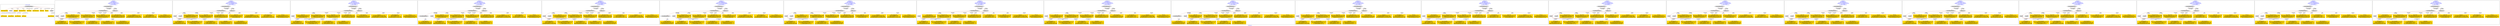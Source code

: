 digraph n0 {
fontcolor="blue"
remincross="true"
label="s02-dma.csv"
subgraph cluster_0 {
label="1-correct model"
n2[style="filled",color="white",fillcolor="lightgray",label="CulturalHeritageObject1"];
n3[shape="plaintext",style="filled",fillcolor="gold",label="Object Earliest Date"];
n4[style="filled",color="white",fillcolor="lightgray",label="Person1"];
n5[shape="plaintext",style="filled",fillcolor="gold",label="dimensions"];
n6[shape="plaintext",style="filled",fillcolor="gold",label="Object Facet Value 1"];
n7[shape="plaintext",style="filled",fillcolor="gold",label="Object Rights"];
n8[shape="plaintext",style="filled",fillcolor="gold",label="Object Link Source"];
n9[shape="plaintext",style="filled",fillcolor="gold",label="Object Title"];
n10[shape="plaintext",style="filled",fillcolor="gold",label="Object ID"];
n11[style="filled",color="white",fillcolor="lightgray",label="Concept1"];
n12[shape="plaintext",style="filled",fillcolor="gold",label="Artist Nationality"];
n13[shape="plaintext",style="filled",fillcolor="gold",label="Artist Birth Date"];
n14[shape="plaintext",style="filled",fillcolor="gold",label="Artist Death Date"];
n15[shape="plaintext",style="filled",fillcolor="gold",label="Artist Name"];
n16[shape="plaintext",style="filled",fillcolor="gold",label="Object Work Type"];
}
subgraph cluster_1 {
label="candidate 0\nlink coherence:1.0\nnode coherence:1.0\nconfidence:0.535495052721812\nmapping score:0.622942795351715\ncost:15.99963\n-precision:0.62-recall:0.71"
n18[style="filled",color="white",fillcolor="lightgray",label="CulturalHeritageObject1"];
n19[style="filled",color="white",fillcolor="lightgray",label="Person1"];
n20[style="filled",color="white",fillcolor="lightgray",label="Concept1"];
n21[style="filled",color="white",fillcolor="lightgray",label="EuropeanaAggregation1"];
n22[style="filled",color="white",fillcolor="lightgray",label="WebResource1"];
n23[shape="plaintext",style="filled",fillcolor="gold",label="Object Title\n[CulturalHeritageObject,description,0.405]\n[CulturalHeritageObject,title,0.3]\n[Person,biographicalInformation,0.203]\n[Concept,prefLabel,0.092]"];
n24[shape="plaintext",style="filled",fillcolor="gold",label="Object Link Source\n[CulturalHeritageObject,provenance,0.454]\n[CulturalHeritageObject,rightsHolder,0.235]\n[WebResource,classLink,0.162]\n[CulturalHeritageObject,description,0.149]"];
n25[shape="plaintext",style="filled",fillcolor="gold",label="Artist Birth Date\n[Person,dateOfBirth,0.468]\n[Person,dateOfDeath,0.277]\n[CulturalHeritageObject,created,0.219]\n[Person,biographicalInformation,0.036]"];
n26[shape="plaintext",style="filled",fillcolor="gold",label="Object Rights\n[CulturalHeritageObject,provenance,0.614]\n[CulturalHeritageObject,description,0.169]\n[Person,biographicalInformation,0.11]\n[WebResource,classLink,0.107]"];
n27[shape="plaintext",style="filled",fillcolor="gold",label="Object Work Type\n[Concept,prefLabel,0.383]\n[Person,biographicalInformation,0.338]\n[CulturalHeritageObject,description,0.193]\n[CulturalHeritageObject,title,0.086]"];
n28[shape="plaintext",style="filled",fillcolor="gold",label="Object ID\n[WebResource,classLink,0.528]\n[Person,biographicalInformation,0.235]\n[CulturalHeritageObject,provenance,0.153]\n[Person,nameOfThePerson,0.084]"];
n29[shape="plaintext",style="filled",fillcolor="gold",label="Artist Nationality\n[Person,countryAssociatedWithThePerson,0.714]\n[CulturalHeritageObject,provenance,0.113]\n[Concept,prefLabel,0.104]\n[CulturalHeritageObject,title,0.069]"];
n30[shape="plaintext",style="filled",fillcolor="gold",label="Artist Death Date\n[Person,dateOfDeath,0.481]\n[CulturalHeritageObject,created,0.27]\n[Person,dateOfBirth,0.183]\n[CulturalHeritageObject,provenance,0.065]"];
n31[shape="plaintext",style="filled",fillcolor="gold",label="Artist Name\n[Person,nameOfThePerson,0.474]\n[CulturalHeritageObject,provenance,0.195]\n[Document,classLink,0.18]\n[CulturalHeritageObject,description,0.151]"];
n32[shape="plaintext",style="filled",fillcolor="gold",label="Object Facet Value 1\n[CulturalHeritageObject,medium,0.824]\n[CulturalHeritageObject,description,0.07]\n[CulturalHeritageObject,provenance,0.056]\n[Person,biographicalInformation,0.05]"];
n33[shape="plaintext",style="filled",fillcolor="gold",label="dimensions\n[CulturalHeritageObject,extent,0.791]\n[CulturalHeritageObject,description,0.083]\n[CulturalHeritageObject,provenance,0.066]\n[CulturalHeritageObject,accessionNumber,0.059]"];
n34[shape="plaintext",style="filled",fillcolor="gold",label="Object Earliest Date\n[Person,dateOfDeath,0.34]\n[Person,dateOfBirth,0.327]\n[CulturalHeritageObject,created,0.288]\n[CulturalHeritageObject,provenance,0.045]"];
}
subgraph cluster_2 {
label="candidate 1\nlink coherence:1.0\nnode coherence:1.0\nconfidence:0.5267383440944805\nmapping score:0.6200238924759379\ncost:15.99962\n-precision:0.75-recall:0.86"
n36[style="filled",color="white",fillcolor="lightgray",label="CulturalHeritageObject1"];
n37[style="filled",color="white",fillcolor="lightgray",label="Person1"];
n38[style="filled",color="white",fillcolor="lightgray",label="Concept1"];
n39[style="filled",color="white",fillcolor="lightgray",label="EuropeanaAggregation1"];
n40[style="filled",color="white",fillcolor="lightgray",label="WebResource1"];
n41[shape="plaintext",style="filled",fillcolor="gold",label="Object Link Source\n[CulturalHeritageObject,provenance,0.454]\n[CulturalHeritageObject,rightsHolder,0.235]\n[WebResource,classLink,0.162]\n[CulturalHeritageObject,description,0.149]"];
n42[shape="plaintext",style="filled",fillcolor="gold",label="Artist Birth Date\n[Person,dateOfBirth,0.468]\n[Person,dateOfDeath,0.277]\n[CulturalHeritageObject,created,0.219]\n[Person,biographicalInformation,0.036]"];
n43[shape="plaintext",style="filled",fillcolor="gold",label="Object Rights\n[CulturalHeritageObject,provenance,0.614]\n[CulturalHeritageObject,description,0.169]\n[Person,biographicalInformation,0.11]\n[WebResource,classLink,0.107]"];
n44[shape="plaintext",style="filled",fillcolor="gold",label="Object Work Type\n[Concept,prefLabel,0.383]\n[Person,biographicalInformation,0.338]\n[CulturalHeritageObject,description,0.193]\n[CulturalHeritageObject,title,0.086]"];
n45[shape="plaintext",style="filled",fillcolor="gold",label="Object ID\n[WebResource,classLink,0.528]\n[Person,biographicalInformation,0.235]\n[CulturalHeritageObject,provenance,0.153]\n[Person,nameOfThePerson,0.084]"];
n46[shape="plaintext",style="filled",fillcolor="gold",label="Artist Nationality\n[Person,countryAssociatedWithThePerson,0.714]\n[CulturalHeritageObject,provenance,0.113]\n[Concept,prefLabel,0.104]\n[CulturalHeritageObject,title,0.069]"];
n47[shape="plaintext",style="filled",fillcolor="gold",label="Artist Death Date\n[Person,dateOfDeath,0.481]\n[CulturalHeritageObject,created,0.27]\n[Person,dateOfBirth,0.183]\n[CulturalHeritageObject,provenance,0.065]"];
n48[shape="plaintext",style="filled",fillcolor="gold",label="Artist Name\n[Person,nameOfThePerson,0.474]\n[CulturalHeritageObject,provenance,0.195]\n[Document,classLink,0.18]\n[CulturalHeritageObject,description,0.151]"];
n49[shape="plaintext",style="filled",fillcolor="gold",label="Object Facet Value 1\n[CulturalHeritageObject,medium,0.824]\n[CulturalHeritageObject,description,0.07]\n[CulturalHeritageObject,provenance,0.056]\n[Person,biographicalInformation,0.05]"];
n50[shape="plaintext",style="filled",fillcolor="gold",label="Object Title\n[CulturalHeritageObject,description,0.405]\n[CulturalHeritageObject,title,0.3]\n[Person,biographicalInformation,0.203]\n[Concept,prefLabel,0.092]"];
n51[shape="plaintext",style="filled",fillcolor="gold",label="dimensions\n[CulturalHeritageObject,extent,0.791]\n[CulturalHeritageObject,description,0.083]\n[CulturalHeritageObject,provenance,0.066]\n[CulturalHeritageObject,accessionNumber,0.059]"];
n52[shape="plaintext",style="filled",fillcolor="gold",label="Object Earliest Date\n[Person,dateOfDeath,0.34]\n[Person,dateOfBirth,0.327]\n[CulturalHeritageObject,created,0.288]\n[CulturalHeritageObject,provenance,0.045]"];
}
subgraph cluster_3 {
label="candidate 10\nlink coherence:1.0\nnode coherence:1.0\nconfidence:0.5107430780939669\nmapping score:0.6285810260313224\ncost:14.99965\n-precision:0.6-recall:0.64"
n54[style="filled",color="white",fillcolor="lightgray",label="CulturalHeritageObject1"];
n55[style="filled",color="white",fillcolor="lightgray",label="Person1"];
n56[style="filled",color="white",fillcolor="lightgray",label="EuropeanaAggregation1"];
n57[style="filled",color="white",fillcolor="lightgray",label="WebResource1"];
n58[shape="plaintext",style="filled",fillcolor="gold",label="Object Title\n[CulturalHeritageObject,description,0.405]\n[CulturalHeritageObject,title,0.3]\n[Person,biographicalInformation,0.203]\n[Concept,prefLabel,0.092]"];
n59[shape="plaintext",style="filled",fillcolor="gold",label="Object Link Source\n[CulturalHeritageObject,provenance,0.454]\n[CulturalHeritageObject,rightsHolder,0.235]\n[WebResource,classLink,0.162]\n[CulturalHeritageObject,description,0.149]"];
n60[shape="plaintext",style="filled",fillcolor="gold",label="Artist Birth Date\n[Person,dateOfBirth,0.468]\n[Person,dateOfDeath,0.277]\n[CulturalHeritageObject,created,0.219]\n[Person,biographicalInformation,0.036]"];
n61[shape="plaintext",style="filled",fillcolor="gold",label="Object Rights\n[CulturalHeritageObject,provenance,0.614]\n[CulturalHeritageObject,description,0.169]\n[Person,biographicalInformation,0.11]\n[WebResource,classLink,0.107]"];
n62[shape="plaintext",style="filled",fillcolor="gold",label="Object ID\n[WebResource,classLink,0.528]\n[Person,biographicalInformation,0.235]\n[CulturalHeritageObject,provenance,0.153]\n[Person,nameOfThePerson,0.084]"];
n63[shape="plaintext",style="filled",fillcolor="gold",label="Artist Nationality\n[Person,countryAssociatedWithThePerson,0.714]\n[CulturalHeritageObject,provenance,0.113]\n[Concept,prefLabel,0.104]\n[CulturalHeritageObject,title,0.069]"];
n64[shape="plaintext",style="filled",fillcolor="gold",label="Artist Death Date\n[Person,dateOfDeath,0.481]\n[CulturalHeritageObject,created,0.27]\n[Person,dateOfBirth,0.183]\n[CulturalHeritageObject,provenance,0.065]"];
n65[shape="plaintext",style="filled",fillcolor="gold",label="Artist Name\n[Person,nameOfThePerson,0.474]\n[CulturalHeritageObject,provenance,0.195]\n[Document,classLink,0.18]\n[CulturalHeritageObject,description,0.151]"];
n66[shape="plaintext",style="filled",fillcolor="gold",label="Object Facet Value 1\n[CulturalHeritageObject,medium,0.824]\n[CulturalHeritageObject,description,0.07]\n[CulturalHeritageObject,provenance,0.056]\n[Person,biographicalInformation,0.05]"];
n67[shape="plaintext",style="filled",fillcolor="gold",label="Object Work Type\n[Concept,prefLabel,0.383]\n[Person,biographicalInformation,0.338]\n[CulturalHeritageObject,description,0.193]\n[CulturalHeritageObject,title,0.086]"];
n68[shape="plaintext",style="filled",fillcolor="gold",label="dimensions\n[CulturalHeritageObject,extent,0.791]\n[CulturalHeritageObject,description,0.083]\n[CulturalHeritageObject,provenance,0.066]\n[CulturalHeritageObject,accessionNumber,0.059]"];
n69[shape="plaintext",style="filled",fillcolor="gold",label="Object Earliest Date\n[Person,dateOfDeath,0.34]\n[Person,dateOfBirth,0.327]\n[CulturalHeritageObject,created,0.288]\n[CulturalHeritageObject,provenance,0.045]"];
}
subgraph cluster_4 {
label="candidate 11\nlink coherence:1.0\nnode coherence:1.0\nconfidence:0.5107430780939669\nmapping score:0.6146921371424334\ncost:15.99964\n-precision:0.56-recall:0.64"
n71[style="filled",color="white",fillcolor="lightgray",label="CulturalHeritageObject1"];
n72[style="filled",color="white",fillcolor="lightgray",label="CulturalHeritageObject2"];
n73[style="filled",color="white",fillcolor="lightgray",label="Person1"];
n74[style="filled",color="white",fillcolor="lightgray",label="EuropeanaAggregation1"];
n75[style="filled",color="white",fillcolor="lightgray",label="WebResource1"];
n76[shape="plaintext",style="filled",fillcolor="gold",label="Object Title\n[CulturalHeritageObject,description,0.405]\n[CulturalHeritageObject,title,0.3]\n[Person,biographicalInformation,0.203]\n[Concept,prefLabel,0.092]"];
n77[shape="plaintext",style="filled",fillcolor="gold",label="Object Link Source\n[CulturalHeritageObject,provenance,0.454]\n[CulturalHeritageObject,rightsHolder,0.235]\n[WebResource,classLink,0.162]\n[CulturalHeritageObject,description,0.149]"];
n78[shape="plaintext",style="filled",fillcolor="gold",label="Artist Birth Date\n[Person,dateOfBirth,0.468]\n[Person,dateOfDeath,0.277]\n[CulturalHeritageObject,created,0.219]\n[Person,biographicalInformation,0.036]"];
n79[shape="plaintext",style="filled",fillcolor="gold",label="Object Rights\n[CulturalHeritageObject,provenance,0.614]\n[CulturalHeritageObject,description,0.169]\n[Person,biographicalInformation,0.11]\n[WebResource,classLink,0.107]"];
n80[shape="plaintext",style="filled",fillcolor="gold",label="Object ID\n[WebResource,classLink,0.528]\n[Person,biographicalInformation,0.235]\n[CulturalHeritageObject,provenance,0.153]\n[Person,nameOfThePerson,0.084]"];
n81[shape="plaintext",style="filled",fillcolor="gold",label="Artist Nationality\n[Person,countryAssociatedWithThePerson,0.714]\n[CulturalHeritageObject,provenance,0.113]\n[Concept,prefLabel,0.104]\n[CulturalHeritageObject,title,0.069]"];
n82[shape="plaintext",style="filled",fillcolor="gold",label="Artist Death Date\n[Person,dateOfDeath,0.481]\n[CulturalHeritageObject,created,0.27]\n[Person,dateOfBirth,0.183]\n[CulturalHeritageObject,provenance,0.065]"];
n83[shape="plaintext",style="filled",fillcolor="gold",label="Artist Name\n[Person,nameOfThePerson,0.474]\n[CulturalHeritageObject,provenance,0.195]\n[Document,classLink,0.18]\n[CulturalHeritageObject,description,0.151]"];
n84[shape="plaintext",style="filled",fillcolor="gold",label="Object Facet Value 1\n[CulturalHeritageObject,medium,0.824]\n[CulturalHeritageObject,description,0.07]\n[CulturalHeritageObject,provenance,0.056]\n[Person,biographicalInformation,0.05]"];
n85[shape="plaintext",style="filled",fillcolor="gold",label="Object Work Type\n[Concept,prefLabel,0.383]\n[Person,biographicalInformation,0.338]\n[CulturalHeritageObject,description,0.193]\n[CulturalHeritageObject,title,0.086]"];
n86[shape="plaintext",style="filled",fillcolor="gold",label="dimensions\n[CulturalHeritageObject,extent,0.791]\n[CulturalHeritageObject,description,0.083]\n[CulturalHeritageObject,provenance,0.066]\n[CulturalHeritageObject,accessionNumber,0.059]"];
n87[shape="plaintext",style="filled",fillcolor="gold",label="Object Earliest Date\n[Person,dateOfDeath,0.34]\n[Person,dateOfBirth,0.327]\n[CulturalHeritageObject,created,0.288]\n[CulturalHeritageObject,provenance,0.045]"];
}
subgraph cluster_5 {
label="candidate 12\nlink coherence:1.0\nnode coherence:1.0\nconfidence:0.5052356810652513\nmapping score:0.6128563381328614\ncost:15.99963\n-precision:0.44-recall:0.5"
n89[style="filled",color="white",fillcolor="lightgray",label="CulturalHeritageObject1"];
n90[style="filled",color="white",fillcolor="lightgray",label="Person1"];
n91[style="filled",color="white",fillcolor="lightgray",label="Concept1"];
n92[style="filled",color="white",fillcolor="lightgray",label="EuropeanaAggregation1"];
n93[style="filled",color="white",fillcolor="lightgray",label="WebResource1"];
n94[shape="plaintext",style="filled",fillcolor="gold",label="Object Title\n[CulturalHeritageObject,description,0.405]\n[CulturalHeritageObject,title,0.3]\n[Person,biographicalInformation,0.203]\n[Concept,prefLabel,0.092]"];
n95[shape="plaintext",style="filled",fillcolor="gold",label="Object Link Source\n[CulturalHeritageObject,provenance,0.454]\n[CulturalHeritageObject,rightsHolder,0.235]\n[WebResource,classLink,0.162]\n[CulturalHeritageObject,description,0.149]"];
n96[shape="plaintext",style="filled",fillcolor="gold",label="Object Earliest Date\n[Person,dateOfDeath,0.34]\n[Person,dateOfBirth,0.327]\n[CulturalHeritageObject,created,0.288]\n[CulturalHeritageObject,provenance,0.045]"];
n97[shape="plaintext",style="filled",fillcolor="gold",label="Object Rights\n[CulturalHeritageObject,provenance,0.614]\n[CulturalHeritageObject,description,0.169]\n[Person,biographicalInformation,0.11]\n[WebResource,classLink,0.107]"];
n98[shape="plaintext",style="filled",fillcolor="gold",label="Object Work Type\n[Concept,prefLabel,0.383]\n[Person,biographicalInformation,0.338]\n[CulturalHeritageObject,description,0.193]\n[CulturalHeritageObject,title,0.086]"];
n99[shape="plaintext",style="filled",fillcolor="gold",label="Object ID\n[WebResource,classLink,0.528]\n[Person,biographicalInformation,0.235]\n[CulturalHeritageObject,provenance,0.153]\n[Person,nameOfThePerson,0.084]"];
n100[shape="plaintext",style="filled",fillcolor="gold",label="Artist Nationality\n[Person,countryAssociatedWithThePerson,0.714]\n[CulturalHeritageObject,provenance,0.113]\n[Concept,prefLabel,0.104]\n[CulturalHeritageObject,title,0.069]"];
n101[shape="plaintext",style="filled",fillcolor="gold",label="Artist Birth Date\n[Person,dateOfBirth,0.468]\n[Person,dateOfDeath,0.277]\n[CulturalHeritageObject,created,0.219]\n[Person,biographicalInformation,0.036]"];
n102[shape="plaintext",style="filled",fillcolor="gold",label="Artist Name\n[Person,nameOfThePerson,0.474]\n[CulturalHeritageObject,provenance,0.195]\n[Document,classLink,0.18]\n[CulturalHeritageObject,description,0.151]"];
n103[shape="plaintext",style="filled",fillcolor="gold",label="Object Facet Value 1\n[CulturalHeritageObject,medium,0.824]\n[CulturalHeritageObject,description,0.07]\n[CulturalHeritageObject,provenance,0.056]\n[Person,biographicalInformation,0.05]"];
n104[shape="plaintext",style="filled",fillcolor="gold",label="Artist Death Date\n[Person,dateOfDeath,0.481]\n[CulturalHeritageObject,created,0.27]\n[Person,dateOfBirth,0.183]\n[CulturalHeritageObject,provenance,0.065]"];
n105[shape="plaintext",style="filled",fillcolor="gold",label="dimensions\n[CulturalHeritageObject,extent,0.791]\n[CulturalHeritageObject,description,0.083]\n[CulturalHeritageObject,provenance,0.066]\n[CulturalHeritageObject,accessionNumber,0.059]"];
}
subgraph cluster_6 {
label="candidate 13\nlink coherence:1.0\nnode coherence:1.0\nconfidence:0.5019863694666354\nmapping score:0.6117732342666563\ncost:15.99964\n-precision:0.62-recall:0.71"
n107[style="filled",color="white",fillcolor="lightgray",label="CulturalHeritageObject1"];
n108[style="filled",color="white",fillcolor="lightgray",label="CulturalHeritageObject2"];
n109[style="filled",color="white",fillcolor="lightgray",label="Person1"];
n110[style="filled",color="white",fillcolor="lightgray",label="EuropeanaAggregation1"];
n111[style="filled",color="white",fillcolor="lightgray",label="WebResource1"];
n112[shape="plaintext",style="filled",fillcolor="gold",label="Object Link Source\n[CulturalHeritageObject,provenance,0.454]\n[CulturalHeritageObject,rightsHolder,0.235]\n[WebResource,classLink,0.162]\n[CulturalHeritageObject,description,0.149]"];
n113[shape="plaintext",style="filled",fillcolor="gold",label="Artist Birth Date\n[Person,dateOfBirth,0.468]\n[Person,dateOfDeath,0.277]\n[CulturalHeritageObject,created,0.219]\n[Person,biographicalInformation,0.036]"];
n114[shape="plaintext",style="filled",fillcolor="gold",label="Object Rights\n[CulturalHeritageObject,provenance,0.614]\n[CulturalHeritageObject,description,0.169]\n[Person,biographicalInformation,0.11]\n[WebResource,classLink,0.107]"];
n115[shape="plaintext",style="filled",fillcolor="gold",label="Object ID\n[WebResource,classLink,0.528]\n[Person,biographicalInformation,0.235]\n[CulturalHeritageObject,provenance,0.153]\n[Person,nameOfThePerson,0.084]"];
n116[shape="plaintext",style="filled",fillcolor="gold",label="Artist Nationality\n[Person,countryAssociatedWithThePerson,0.714]\n[CulturalHeritageObject,provenance,0.113]\n[Concept,prefLabel,0.104]\n[CulturalHeritageObject,title,0.069]"];
n117[shape="plaintext",style="filled",fillcolor="gold",label="Artist Death Date\n[Person,dateOfDeath,0.481]\n[CulturalHeritageObject,created,0.27]\n[Person,dateOfBirth,0.183]\n[CulturalHeritageObject,provenance,0.065]"];
n118[shape="plaintext",style="filled",fillcolor="gold",label="Artist Name\n[Person,nameOfThePerson,0.474]\n[CulturalHeritageObject,provenance,0.195]\n[Document,classLink,0.18]\n[CulturalHeritageObject,description,0.151]"];
n119[shape="plaintext",style="filled",fillcolor="gold",label="Object Facet Value 1\n[CulturalHeritageObject,medium,0.824]\n[CulturalHeritageObject,description,0.07]\n[CulturalHeritageObject,provenance,0.056]\n[Person,biographicalInformation,0.05]"];
n120[shape="plaintext",style="filled",fillcolor="gold",label="Object Work Type\n[Concept,prefLabel,0.383]\n[Person,biographicalInformation,0.338]\n[CulturalHeritageObject,description,0.193]\n[CulturalHeritageObject,title,0.086]"];
n121[shape="plaintext",style="filled",fillcolor="gold",label="Object Title\n[CulturalHeritageObject,description,0.405]\n[CulturalHeritageObject,title,0.3]\n[Person,biographicalInformation,0.203]\n[Concept,prefLabel,0.092]"];
n122[shape="plaintext",style="filled",fillcolor="gold",label="dimensions\n[CulturalHeritageObject,extent,0.791]\n[CulturalHeritageObject,description,0.083]\n[CulturalHeritageObject,provenance,0.066]\n[CulturalHeritageObject,accessionNumber,0.059]"];
n123[shape="plaintext",style="filled",fillcolor="gold",label="Object Earliest Date\n[Person,dateOfDeath,0.34]\n[Person,dateOfBirth,0.327]\n[CulturalHeritageObject,created,0.288]\n[CulturalHeritageObject,provenance,0.045]"];
}
subgraph cluster_7 {
label="candidate 14\nlink coherence:1.0\nnode coherence:1.0\nconfidence:0.49978330101956\nmapping score:0.6110388781176311\ncost:15.99963\n-precision:0.62-recall:0.71"
n125[style="filled",color="white",fillcolor="lightgray",label="CulturalHeritageObject1"];
n126[style="filled",color="white",fillcolor="lightgray",label="Person1"];
n127[style="filled",color="white",fillcolor="lightgray",label="Concept1"];
n128[style="filled",color="white",fillcolor="lightgray",label="EuropeanaAggregation1"];
n129[style="filled",color="white",fillcolor="lightgray",label="WebResource1"];
n130[shape="plaintext",style="filled",fillcolor="gold",label="Artist Name\n[Person,nameOfThePerson,0.474]\n[CulturalHeritageObject,provenance,0.195]\n[Document,classLink,0.18]\n[CulturalHeritageObject,description,0.151]"];
n131[shape="plaintext",style="filled",fillcolor="gold",label="Object Link Source\n[CulturalHeritageObject,provenance,0.454]\n[CulturalHeritageObject,rightsHolder,0.235]\n[WebResource,classLink,0.162]\n[CulturalHeritageObject,description,0.149]"];
n132[shape="plaintext",style="filled",fillcolor="gold",label="Artist Birth Date\n[Person,dateOfBirth,0.468]\n[Person,dateOfDeath,0.277]\n[CulturalHeritageObject,created,0.219]\n[Person,biographicalInformation,0.036]"];
n133[shape="plaintext",style="filled",fillcolor="gold",label="Object Rights\n[CulturalHeritageObject,provenance,0.614]\n[CulturalHeritageObject,description,0.169]\n[Person,biographicalInformation,0.11]\n[WebResource,classLink,0.107]"];
n134[shape="plaintext",style="filled",fillcolor="gold",label="Object Work Type\n[Concept,prefLabel,0.383]\n[Person,biographicalInformation,0.338]\n[CulturalHeritageObject,description,0.193]\n[CulturalHeritageObject,title,0.086]"];
n135[shape="plaintext",style="filled",fillcolor="gold",label="Object ID\n[WebResource,classLink,0.528]\n[Person,biographicalInformation,0.235]\n[CulturalHeritageObject,provenance,0.153]\n[Person,nameOfThePerson,0.084]"];
n136[shape="plaintext",style="filled",fillcolor="gold",label="Artist Nationality\n[Person,countryAssociatedWithThePerson,0.714]\n[CulturalHeritageObject,provenance,0.113]\n[Concept,prefLabel,0.104]\n[CulturalHeritageObject,title,0.069]"];
n137[shape="plaintext",style="filled",fillcolor="gold",label="Artist Death Date\n[Person,dateOfDeath,0.481]\n[CulturalHeritageObject,created,0.27]\n[Person,dateOfBirth,0.183]\n[CulturalHeritageObject,provenance,0.065]"];
n138[shape="plaintext",style="filled",fillcolor="gold",label="Object Facet Value 1\n[CulturalHeritageObject,medium,0.824]\n[CulturalHeritageObject,description,0.07]\n[CulturalHeritageObject,provenance,0.056]\n[Person,biographicalInformation,0.05]"];
n139[shape="plaintext",style="filled",fillcolor="gold",label="Object Title\n[CulturalHeritageObject,description,0.405]\n[CulturalHeritageObject,title,0.3]\n[Person,biographicalInformation,0.203]\n[Concept,prefLabel,0.092]"];
n140[shape="plaintext",style="filled",fillcolor="gold",label="dimensions\n[CulturalHeritageObject,extent,0.791]\n[CulturalHeritageObject,description,0.083]\n[CulturalHeritageObject,provenance,0.066]\n[CulturalHeritageObject,accessionNumber,0.059]"];
n141[shape="plaintext",style="filled",fillcolor="gold",label="Object Earliest Date\n[Person,dateOfDeath,0.34]\n[Person,dateOfBirth,0.327]\n[CulturalHeritageObject,created,0.288]\n[CulturalHeritageObject,provenance,0.045]"];
}
subgraph cluster_8 {
label="candidate 15\nlink coherence:1.0\nnode coherence:1.0\nconfidence:0.49761766377506006\nmapping score:0.62420588792502\ncost:14.99965\n-precision:0.53-recall:0.57"
n143[style="filled",color="white",fillcolor="lightgray",label="CulturalHeritageObject1"];
n144[style="filled",color="white",fillcolor="lightgray",label="Person1"];
n145[style="filled",color="white",fillcolor="lightgray",label="EuropeanaAggregation1"];
n146[style="filled",color="white",fillcolor="lightgray",label="WebResource1"];
n147[shape="plaintext",style="filled",fillcolor="gold",label="Object Work Type\n[Concept,prefLabel,0.383]\n[Person,biographicalInformation,0.338]\n[CulturalHeritageObject,description,0.193]\n[CulturalHeritageObject,title,0.086]"];
n148[shape="plaintext",style="filled",fillcolor="gold",label="Object Link Source\n[CulturalHeritageObject,provenance,0.454]\n[CulturalHeritageObject,rightsHolder,0.235]\n[WebResource,classLink,0.162]\n[CulturalHeritageObject,description,0.149]"];
n149[shape="plaintext",style="filled",fillcolor="gold",label="Artist Birth Date\n[Person,dateOfBirth,0.468]\n[Person,dateOfDeath,0.277]\n[CulturalHeritageObject,created,0.219]\n[Person,biographicalInformation,0.036]"];
n150[shape="plaintext",style="filled",fillcolor="gold",label="Object Rights\n[CulturalHeritageObject,provenance,0.614]\n[CulturalHeritageObject,description,0.169]\n[Person,biographicalInformation,0.11]\n[WebResource,classLink,0.107]"];
n151[shape="plaintext",style="filled",fillcolor="gold",label="Object ID\n[WebResource,classLink,0.528]\n[Person,biographicalInformation,0.235]\n[CulturalHeritageObject,provenance,0.153]\n[Person,nameOfThePerson,0.084]"];
n152[shape="plaintext",style="filled",fillcolor="gold",label="Artist Nationality\n[Person,countryAssociatedWithThePerson,0.714]\n[CulturalHeritageObject,provenance,0.113]\n[Concept,prefLabel,0.104]\n[CulturalHeritageObject,title,0.069]"];
n153[shape="plaintext",style="filled",fillcolor="gold",label="Object Earliest Date\n[Person,dateOfDeath,0.34]\n[Person,dateOfBirth,0.327]\n[CulturalHeritageObject,created,0.288]\n[CulturalHeritageObject,provenance,0.045]"];
n154[shape="plaintext",style="filled",fillcolor="gold",label="Artist Name\n[Person,nameOfThePerson,0.474]\n[CulturalHeritageObject,provenance,0.195]\n[Document,classLink,0.18]\n[CulturalHeritageObject,description,0.151]"];
n155[shape="plaintext",style="filled",fillcolor="gold",label="Object Facet Value 1\n[CulturalHeritageObject,medium,0.824]\n[CulturalHeritageObject,description,0.07]\n[CulturalHeritageObject,provenance,0.056]\n[Person,biographicalInformation,0.05]"];
n156[shape="plaintext",style="filled",fillcolor="gold",label="Artist Death Date\n[Person,dateOfDeath,0.481]\n[CulturalHeritageObject,created,0.27]\n[Person,dateOfBirth,0.183]\n[CulturalHeritageObject,provenance,0.065]"];
n157[shape="plaintext",style="filled",fillcolor="gold",label="Object Title\n[CulturalHeritageObject,description,0.405]\n[CulturalHeritageObject,title,0.3]\n[Person,biographicalInformation,0.203]\n[Concept,prefLabel,0.092]"];
n158[shape="plaintext",style="filled",fillcolor="gold",label="dimensions\n[CulturalHeritageObject,extent,0.791]\n[CulturalHeritageObject,description,0.083]\n[CulturalHeritageObject,provenance,0.066]\n[CulturalHeritageObject,accessionNumber,0.059]"];
}
subgraph cluster_9 {
label="candidate 16\nlink coherence:1.0\nnode coherence:1.0\nconfidence:0.4974830786083295\nmapping score:0.6241610262027765\ncost:14.99965\n-precision:0.47-recall:0.5"
n160[style="filled",color="white",fillcolor="lightgray",label="CulturalHeritageObject1"];
n161[style="filled",color="white",fillcolor="lightgray",label="Person1"];
n162[style="filled",color="white",fillcolor="lightgray",label="EuropeanaAggregation1"];
n163[style="filled",color="white",fillcolor="lightgray",label="WebResource1"];
n164[shape="plaintext",style="filled",fillcolor="gold",label="Object Title\n[CulturalHeritageObject,description,0.405]\n[CulturalHeritageObject,title,0.3]\n[Person,biographicalInformation,0.203]\n[Concept,prefLabel,0.092]"];
n165[shape="plaintext",style="filled",fillcolor="gold",label="Object Link Source\n[CulturalHeritageObject,provenance,0.454]\n[CulturalHeritageObject,rightsHolder,0.235]\n[WebResource,classLink,0.162]\n[CulturalHeritageObject,description,0.149]"];
n166[shape="plaintext",style="filled",fillcolor="gold",label="Artist Birth Date\n[Person,dateOfBirth,0.468]\n[Person,dateOfDeath,0.277]\n[CulturalHeritageObject,created,0.219]\n[Person,biographicalInformation,0.036]"];
n167[shape="plaintext",style="filled",fillcolor="gold",label="Object Rights\n[CulturalHeritageObject,provenance,0.614]\n[CulturalHeritageObject,description,0.169]\n[Person,biographicalInformation,0.11]\n[WebResource,classLink,0.107]"];
n168[shape="plaintext",style="filled",fillcolor="gold",label="Object ID\n[WebResource,classLink,0.528]\n[Person,biographicalInformation,0.235]\n[CulturalHeritageObject,provenance,0.153]\n[Person,nameOfThePerson,0.084]"];
n169[shape="plaintext",style="filled",fillcolor="gold",label="Artist Nationality\n[Person,countryAssociatedWithThePerson,0.714]\n[CulturalHeritageObject,provenance,0.113]\n[Concept,prefLabel,0.104]\n[CulturalHeritageObject,title,0.069]"];
n170[shape="plaintext",style="filled",fillcolor="gold",label="Object Earliest Date\n[Person,dateOfDeath,0.34]\n[Person,dateOfBirth,0.327]\n[CulturalHeritageObject,created,0.288]\n[CulturalHeritageObject,provenance,0.045]"];
n171[shape="plaintext",style="filled",fillcolor="gold",label="Artist Name\n[Person,nameOfThePerson,0.474]\n[CulturalHeritageObject,provenance,0.195]\n[Document,classLink,0.18]\n[CulturalHeritageObject,description,0.151]"];
n172[shape="plaintext",style="filled",fillcolor="gold",label="Object Facet Value 1\n[CulturalHeritageObject,medium,0.824]\n[CulturalHeritageObject,description,0.07]\n[CulturalHeritageObject,provenance,0.056]\n[Person,biographicalInformation,0.05]"];
n173[shape="plaintext",style="filled",fillcolor="gold",label="Object Work Type\n[Concept,prefLabel,0.383]\n[Person,biographicalInformation,0.338]\n[CulturalHeritageObject,description,0.193]\n[CulturalHeritageObject,title,0.086]"];
n174[shape="plaintext",style="filled",fillcolor="gold",label="Artist Death Date\n[Person,dateOfDeath,0.481]\n[CulturalHeritageObject,created,0.27]\n[Person,dateOfBirth,0.183]\n[CulturalHeritageObject,provenance,0.065]"];
n175[shape="plaintext",style="filled",fillcolor="gold",label="dimensions\n[CulturalHeritageObject,extent,0.791]\n[CulturalHeritageObject,description,0.083]\n[CulturalHeritageObject,provenance,0.066]\n[CulturalHeritageObject,accessionNumber,0.059]"];
}
subgraph cluster_10 {
label="candidate 17\nlink coherence:1.0\nnode coherence:1.0\nconfidence:0.4974830786083295\nmapping score:0.6102721373138876\ncost:15.99964\n-precision:0.44-recall:0.5"
n177[style="filled",color="white",fillcolor="lightgray",label="CulturalHeritageObject1"];
n178[style="filled",color="white",fillcolor="lightgray",label="CulturalHeritageObject2"];
n179[style="filled",color="white",fillcolor="lightgray",label="Person1"];
n180[style="filled",color="white",fillcolor="lightgray",label="EuropeanaAggregation1"];
n181[style="filled",color="white",fillcolor="lightgray",label="WebResource1"];
n182[shape="plaintext",style="filled",fillcolor="gold",label="Object Title\n[CulturalHeritageObject,description,0.405]\n[CulturalHeritageObject,title,0.3]\n[Person,biographicalInformation,0.203]\n[Concept,prefLabel,0.092]"];
n183[shape="plaintext",style="filled",fillcolor="gold",label="Object Link Source\n[CulturalHeritageObject,provenance,0.454]\n[CulturalHeritageObject,rightsHolder,0.235]\n[WebResource,classLink,0.162]\n[CulturalHeritageObject,description,0.149]"];
n184[shape="plaintext",style="filled",fillcolor="gold",label="Artist Birth Date\n[Person,dateOfBirth,0.468]\n[Person,dateOfDeath,0.277]\n[CulturalHeritageObject,created,0.219]\n[Person,biographicalInformation,0.036]"];
n185[shape="plaintext",style="filled",fillcolor="gold",label="Object Rights\n[CulturalHeritageObject,provenance,0.614]\n[CulturalHeritageObject,description,0.169]\n[Person,biographicalInformation,0.11]\n[WebResource,classLink,0.107]"];
n186[shape="plaintext",style="filled",fillcolor="gold",label="Object ID\n[WebResource,classLink,0.528]\n[Person,biographicalInformation,0.235]\n[CulturalHeritageObject,provenance,0.153]\n[Person,nameOfThePerson,0.084]"];
n187[shape="plaintext",style="filled",fillcolor="gold",label="Artist Nationality\n[Person,countryAssociatedWithThePerson,0.714]\n[CulturalHeritageObject,provenance,0.113]\n[Concept,prefLabel,0.104]\n[CulturalHeritageObject,title,0.069]"];
n188[shape="plaintext",style="filled",fillcolor="gold",label="Object Earliest Date\n[Person,dateOfDeath,0.34]\n[Person,dateOfBirth,0.327]\n[CulturalHeritageObject,created,0.288]\n[CulturalHeritageObject,provenance,0.045]"];
n189[shape="plaintext",style="filled",fillcolor="gold",label="Artist Name\n[Person,nameOfThePerson,0.474]\n[CulturalHeritageObject,provenance,0.195]\n[Document,classLink,0.18]\n[CulturalHeritageObject,description,0.151]"];
n190[shape="plaintext",style="filled",fillcolor="gold",label="Object Facet Value 1\n[CulturalHeritageObject,medium,0.824]\n[CulturalHeritageObject,description,0.07]\n[CulturalHeritageObject,provenance,0.056]\n[Person,biographicalInformation,0.05]"];
n191[shape="plaintext",style="filled",fillcolor="gold",label="Object Work Type\n[Concept,prefLabel,0.383]\n[Person,biographicalInformation,0.338]\n[CulturalHeritageObject,description,0.193]\n[CulturalHeritageObject,title,0.086]"];
n192[shape="plaintext",style="filled",fillcolor="gold",label="Artist Death Date\n[Person,dateOfDeath,0.481]\n[CulturalHeritageObject,created,0.27]\n[Person,dateOfBirth,0.183]\n[CulturalHeritageObject,provenance,0.065]"];
n193[shape="plaintext",style="filled",fillcolor="gold",label="dimensions\n[CulturalHeritageObject,extent,0.791]\n[CulturalHeritageObject,description,0.083]\n[CulturalHeritageObject,provenance,0.066]\n[CulturalHeritageObject,accessionNumber,0.059]"];
}
subgraph cluster_11 {
label="candidate 18\nlink coherence:1.0\nnode coherence:1.0\nconfidence:0.4931281370120522\nmapping score:0.6227093790040173\ncost:14.99965\n-precision:0.47-recall:0.5"
n195[style="filled",color="white",fillcolor="lightgray",label="CulturalHeritageObject1"];
n196[style="filled",color="white",fillcolor="lightgray",label="Person1"];
n197[style="filled",color="white",fillcolor="lightgray",label="EuropeanaAggregation1"];
n198[style="filled",color="white",fillcolor="lightgray",label="WebResource1"];
n199[shape="plaintext",style="filled",fillcolor="gold",label="Object Title\n[CulturalHeritageObject,description,0.405]\n[CulturalHeritageObject,title,0.3]\n[Person,biographicalInformation,0.203]\n[Concept,prefLabel,0.092]"];
n200[shape="plaintext",style="filled",fillcolor="gold",label="Object Link Source\n[CulturalHeritageObject,provenance,0.454]\n[CulturalHeritageObject,rightsHolder,0.235]\n[WebResource,classLink,0.162]\n[CulturalHeritageObject,description,0.149]"];
n201[shape="plaintext",style="filled",fillcolor="gold",label="Object Earliest Date\n[Person,dateOfDeath,0.34]\n[Person,dateOfBirth,0.327]\n[CulturalHeritageObject,created,0.288]\n[CulturalHeritageObject,provenance,0.045]"];
n202[shape="plaintext",style="filled",fillcolor="gold",label="Object Rights\n[CulturalHeritageObject,provenance,0.614]\n[CulturalHeritageObject,description,0.169]\n[Person,biographicalInformation,0.11]\n[WebResource,classLink,0.107]"];
n203[shape="plaintext",style="filled",fillcolor="gold",label="Object ID\n[WebResource,classLink,0.528]\n[Person,biographicalInformation,0.235]\n[CulturalHeritageObject,provenance,0.153]\n[Person,nameOfThePerson,0.084]"];
n204[shape="plaintext",style="filled",fillcolor="gold",label="Artist Nationality\n[Person,countryAssociatedWithThePerson,0.714]\n[CulturalHeritageObject,provenance,0.113]\n[Concept,prefLabel,0.104]\n[CulturalHeritageObject,title,0.069]"];
n205[shape="plaintext",style="filled",fillcolor="gold",label="Artist Death Date\n[Person,dateOfDeath,0.481]\n[CulturalHeritageObject,created,0.27]\n[Person,dateOfBirth,0.183]\n[CulturalHeritageObject,provenance,0.065]"];
n206[shape="plaintext",style="filled",fillcolor="gold",label="Artist Name\n[Person,nameOfThePerson,0.474]\n[CulturalHeritageObject,provenance,0.195]\n[Document,classLink,0.18]\n[CulturalHeritageObject,description,0.151]"];
n207[shape="plaintext",style="filled",fillcolor="gold",label="Object Facet Value 1\n[CulturalHeritageObject,medium,0.824]\n[CulturalHeritageObject,description,0.07]\n[CulturalHeritageObject,provenance,0.056]\n[Person,biographicalInformation,0.05]"];
n208[shape="plaintext",style="filled",fillcolor="gold",label="Object Work Type\n[Concept,prefLabel,0.383]\n[Person,biographicalInformation,0.338]\n[CulturalHeritageObject,description,0.193]\n[CulturalHeritageObject,title,0.086]"];
n209[shape="plaintext",style="filled",fillcolor="gold",label="dimensions\n[CulturalHeritageObject,extent,0.791]\n[CulturalHeritageObject,description,0.083]\n[CulturalHeritageObject,provenance,0.066]\n[CulturalHeritageObject,accessionNumber,0.059]"];
n210[shape="plaintext",style="filled",fillcolor="gold",label="Artist Birth Date\n[Person,dateOfBirth,0.468]\n[Person,dateOfDeath,0.277]\n[CulturalHeritageObject,created,0.219]\n[Person,biographicalInformation,0.036]"];
}
subgraph cluster_12 {
label="candidate 19\nlink coherence:1.0\nnode coherence:1.0\nconfidence:0.48061829160413677\nmapping score:0.6185394305347123\ncost:14.99965\n-precision:0.47-recall:0.5"
n212[style="filled",color="white",fillcolor="lightgray",label="CulturalHeritageObject1"];
n213[style="filled",color="white",fillcolor="lightgray",label="Person1"];
n214[style="filled",color="white",fillcolor="lightgray",label="EuropeanaAggregation1"];
n215[style="filled",color="white",fillcolor="lightgray",label="WebResource1"];
n216[shape="plaintext",style="filled",fillcolor="gold",label="Object Work Type\n[Concept,prefLabel,0.383]\n[Person,biographicalInformation,0.338]\n[CulturalHeritageObject,description,0.193]\n[CulturalHeritageObject,title,0.086]"];
n217[shape="plaintext",style="filled",fillcolor="gold",label="Object Link Source\n[CulturalHeritageObject,provenance,0.454]\n[CulturalHeritageObject,rightsHolder,0.235]\n[WebResource,classLink,0.162]\n[CulturalHeritageObject,description,0.149]"];
n218[shape="plaintext",style="filled",fillcolor="gold",label="Object Earliest Date\n[Person,dateOfDeath,0.34]\n[Person,dateOfBirth,0.327]\n[CulturalHeritageObject,created,0.288]\n[CulturalHeritageObject,provenance,0.045]"];
n219[shape="plaintext",style="filled",fillcolor="gold",label="Object Rights\n[CulturalHeritageObject,provenance,0.614]\n[CulturalHeritageObject,description,0.169]\n[Person,biographicalInformation,0.11]\n[WebResource,classLink,0.107]"];
n220[shape="plaintext",style="filled",fillcolor="gold",label="Object ID\n[WebResource,classLink,0.528]\n[Person,biographicalInformation,0.235]\n[CulturalHeritageObject,provenance,0.153]\n[Person,nameOfThePerson,0.084]"];
n221[shape="plaintext",style="filled",fillcolor="gold",label="Artist Nationality\n[Person,countryAssociatedWithThePerson,0.714]\n[CulturalHeritageObject,provenance,0.113]\n[Concept,prefLabel,0.104]\n[CulturalHeritageObject,title,0.069]"];
n222[shape="plaintext",style="filled",fillcolor="gold",label="Artist Birth Date\n[Person,dateOfBirth,0.468]\n[Person,dateOfDeath,0.277]\n[CulturalHeritageObject,created,0.219]\n[Person,biographicalInformation,0.036]"];
n223[shape="plaintext",style="filled",fillcolor="gold",label="Artist Name\n[Person,nameOfThePerson,0.474]\n[CulturalHeritageObject,provenance,0.195]\n[Document,classLink,0.18]\n[CulturalHeritageObject,description,0.151]"];
n224[shape="plaintext",style="filled",fillcolor="gold",label="Object Facet Value 1\n[CulturalHeritageObject,medium,0.824]\n[CulturalHeritageObject,description,0.07]\n[CulturalHeritageObject,provenance,0.056]\n[Person,biographicalInformation,0.05]"];
n225[shape="plaintext",style="filled",fillcolor="gold",label="Artist Death Date\n[Person,dateOfDeath,0.481]\n[CulturalHeritageObject,created,0.27]\n[Person,dateOfBirth,0.183]\n[CulturalHeritageObject,provenance,0.065]"];
n226[shape="plaintext",style="filled",fillcolor="gold",label="Object Title\n[CulturalHeritageObject,description,0.405]\n[CulturalHeritageObject,title,0.3]\n[Person,biographicalInformation,0.203]\n[Concept,prefLabel,0.092]"];
n227[shape="plaintext",style="filled",fillcolor="gold",label="dimensions\n[CulturalHeritageObject,extent,0.791]\n[CulturalHeritageObject,description,0.083]\n[CulturalHeritageObject,provenance,0.066]\n[CulturalHeritageObject,accessionNumber,0.059]"];
}
subgraph cluster_13 {
label="candidate 2\nlink coherence:1.0\nnode coherence:1.0\nconfidence:0.5267383440944805\nmapping score:0.6200238924759379\ncost:15.99963\n-precision:0.69-recall:0.79"
n229[style="filled",color="white",fillcolor="lightgray",label="CulturalHeritageObject1"];
n230[style="filled",color="white",fillcolor="lightgray",label="Person1"];
n231[style="filled",color="white",fillcolor="lightgray",label="Concept1"];
n232[style="filled",color="white",fillcolor="lightgray",label="EuropeanaAggregation1"];
n233[style="filled",color="white",fillcolor="lightgray",label="WebResource1"];
n234[shape="plaintext",style="filled",fillcolor="gold",label="Object Link Source\n[CulturalHeritageObject,provenance,0.454]\n[CulturalHeritageObject,rightsHolder,0.235]\n[WebResource,classLink,0.162]\n[CulturalHeritageObject,description,0.149]"];
n235[shape="plaintext",style="filled",fillcolor="gold",label="Artist Birth Date\n[Person,dateOfBirth,0.468]\n[Person,dateOfDeath,0.277]\n[CulturalHeritageObject,created,0.219]\n[Person,biographicalInformation,0.036]"];
n236[shape="plaintext",style="filled",fillcolor="gold",label="Object Rights\n[CulturalHeritageObject,provenance,0.614]\n[CulturalHeritageObject,description,0.169]\n[Person,biographicalInformation,0.11]\n[WebResource,classLink,0.107]"];
n237[shape="plaintext",style="filled",fillcolor="gold",label="Object Work Type\n[Concept,prefLabel,0.383]\n[Person,biographicalInformation,0.338]\n[CulturalHeritageObject,description,0.193]\n[CulturalHeritageObject,title,0.086]"];
n238[shape="plaintext",style="filled",fillcolor="gold",label="Object ID\n[WebResource,classLink,0.528]\n[Person,biographicalInformation,0.235]\n[CulturalHeritageObject,provenance,0.153]\n[Person,nameOfThePerson,0.084]"];
n239[shape="plaintext",style="filled",fillcolor="gold",label="Artist Nationality\n[Person,countryAssociatedWithThePerson,0.714]\n[CulturalHeritageObject,provenance,0.113]\n[Concept,prefLabel,0.104]\n[CulturalHeritageObject,title,0.069]"];
n240[shape="plaintext",style="filled",fillcolor="gold",label="Artist Death Date\n[Person,dateOfDeath,0.481]\n[CulturalHeritageObject,created,0.27]\n[Person,dateOfBirth,0.183]\n[CulturalHeritageObject,provenance,0.065]"];
n241[shape="plaintext",style="filled",fillcolor="gold",label="Artist Name\n[Person,nameOfThePerson,0.474]\n[CulturalHeritageObject,provenance,0.195]\n[Document,classLink,0.18]\n[CulturalHeritageObject,description,0.151]"];
n242[shape="plaintext",style="filled",fillcolor="gold",label="Object Facet Value 1\n[CulturalHeritageObject,medium,0.824]\n[CulturalHeritageObject,description,0.07]\n[CulturalHeritageObject,provenance,0.056]\n[Person,biographicalInformation,0.05]"];
n243[shape="plaintext",style="filled",fillcolor="gold",label="Object Title\n[CulturalHeritageObject,description,0.405]\n[CulturalHeritageObject,title,0.3]\n[Person,biographicalInformation,0.203]\n[Concept,prefLabel,0.092]"];
n244[shape="plaintext",style="filled",fillcolor="gold",label="dimensions\n[CulturalHeritageObject,extent,0.791]\n[CulturalHeritageObject,description,0.083]\n[CulturalHeritageObject,provenance,0.066]\n[CulturalHeritageObject,accessionNumber,0.059]"];
n245[shape="plaintext",style="filled",fillcolor="gold",label="Object Earliest Date\n[Person,dateOfDeath,0.34]\n[Person,dateOfBirth,0.327]\n[CulturalHeritageObject,created,0.288]\n[CulturalHeritageObject,provenance,0.045]"];
}
subgraph cluster_14 {
label="candidate 3\nlink coherence:1.0\nnode coherence:1.0\nconfidence:0.5267383440944805\nmapping score:0.6200238924759379\ncost:15.99972\n-precision:0.75-recall:0.86"
n247[style="filled",color="white",fillcolor="lightgray",label="CulturalHeritageObject1"];
n248[style="filled",color="white",fillcolor="lightgray",label="Person1"];
n249[style="filled",color="white",fillcolor="lightgray",label="Concept1"];
n250[style="filled",color="white",fillcolor="lightgray",label="EuropeanaAggregation1"];
n251[style="filled",color="white",fillcolor="lightgray",label="WebResource2"];
n252[shape="plaintext",style="filled",fillcolor="gold",label="Object ID\n[WebResource,classLink,0.528]\n[Person,biographicalInformation,0.235]\n[CulturalHeritageObject,provenance,0.153]\n[Person,nameOfThePerson,0.084]"];
n253[shape="plaintext",style="filled",fillcolor="gold",label="Object Link Source\n[CulturalHeritageObject,provenance,0.454]\n[CulturalHeritageObject,rightsHolder,0.235]\n[WebResource,classLink,0.162]\n[CulturalHeritageObject,description,0.149]"];
n254[shape="plaintext",style="filled",fillcolor="gold",label="Artist Birth Date\n[Person,dateOfBirth,0.468]\n[Person,dateOfDeath,0.277]\n[CulturalHeritageObject,created,0.219]\n[Person,biographicalInformation,0.036]"];
n255[shape="plaintext",style="filled",fillcolor="gold",label="Object Rights\n[CulturalHeritageObject,provenance,0.614]\n[CulturalHeritageObject,description,0.169]\n[Person,biographicalInformation,0.11]\n[WebResource,classLink,0.107]"];
n256[shape="plaintext",style="filled",fillcolor="gold",label="Object Work Type\n[Concept,prefLabel,0.383]\n[Person,biographicalInformation,0.338]\n[CulturalHeritageObject,description,0.193]\n[CulturalHeritageObject,title,0.086]"];
n257[shape="plaintext",style="filled",fillcolor="gold",label="Artist Nationality\n[Person,countryAssociatedWithThePerson,0.714]\n[CulturalHeritageObject,provenance,0.113]\n[Concept,prefLabel,0.104]\n[CulturalHeritageObject,title,0.069]"];
n258[shape="plaintext",style="filled",fillcolor="gold",label="Artist Death Date\n[Person,dateOfDeath,0.481]\n[CulturalHeritageObject,created,0.27]\n[Person,dateOfBirth,0.183]\n[CulturalHeritageObject,provenance,0.065]"];
n259[shape="plaintext",style="filled",fillcolor="gold",label="Artist Name\n[Person,nameOfThePerson,0.474]\n[CulturalHeritageObject,provenance,0.195]\n[Document,classLink,0.18]\n[CulturalHeritageObject,description,0.151]"];
n260[shape="plaintext",style="filled",fillcolor="gold",label="Object Facet Value 1\n[CulturalHeritageObject,medium,0.824]\n[CulturalHeritageObject,description,0.07]\n[CulturalHeritageObject,provenance,0.056]\n[Person,biographicalInformation,0.05]"];
n261[shape="plaintext",style="filled",fillcolor="gold",label="Object Title\n[CulturalHeritageObject,description,0.405]\n[CulturalHeritageObject,title,0.3]\n[Person,biographicalInformation,0.203]\n[Concept,prefLabel,0.092]"];
n262[shape="plaintext",style="filled",fillcolor="gold",label="dimensions\n[CulturalHeritageObject,extent,0.791]\n[CulturalHeritageObject,description,0.083]\n[CulturalHeritageObject,provenance,0.066]\n[CulturalHeritageObject,accessionNumber,0.059]"];
n263[shape="plaintext",style="filled",fillcolor="gold",label="Object Earliest Date\n[Person,dateOfDeath,0.34]\n[Person,dateOfBirth,0.327]\n[CulturalHeritageObject,created,0.288]\n[CulturalHeritageObject,provenance,0.045]"];
}
subgraph cluster_15 {
label="candidate 4\nlink coherence:1.0\nnode coherence:1.0\nconfidence:0.5222350532361747\nmapping score:0.6185227955231694\ncost:15.99963\n-precision:0.5-recall:0.57"
n265[style="filled",color="white",fillcolor="lightgray",label="CulturalHeritageObject1"];
n266[style="filled",color="white",fillcolor="lightgray",label="Person1"];
n267[style="filled",color="white",fillcolor="lightgray",label="Concept1"];
n268[style="filled",color="white",fillcolor="lightgray",label="EuropeanaAggregation1"];
n269[style="filled",color="white",fillcolor="lightgray",label="WebResource1"];
n270[shape="plaintext",style="filled",fillcolor="gold",label="Object Title\n[CulturalHeritageObject,description,0.405]\n[CulturalHeritageObject,title,0.3]\n[Person,biographicalInformation,0.203]\n[Concept,prefLabel,0.092]"];
n271[shape="plaintext",style="filled",fillcolor="gold",label="Object Link Source\n[CulturalHeritageObject,provenance,0.454]\n[CulturalHeritageObject,rightsHolder,0.235]\n[WebResource,classLink,0.162]\n[CulturalHeritageObject,description,0.149]"];
n272[shape="plaintext",style="filled",fillcolor="gold",label="Artist Birth Date\n[Person,dateOfBirth,0.468]\n[Person,dateOfDeath,0.277]\n[CulturalHeritageObject,created,0.219]\n[Person,biographicalInformation,0.036]"];
n273[shape="plaintext",style="filled",fillcolor="gold",label="Object Rights\n[CulturalHeritageObject,provenance,0.614]\n[CulturalHeritageObject,description,0.169]\n[Person,biographicalInformation,0.11]\n[WebResource,classLink,0.107]"];
n274[shape="plaintext",style="filled",fillcolor="gold",label="Object Work Type\n[Concept,prefLabel,0.383]\n[Person,biographicalInformation,0.338]\n[CulturalHeritageObject,description,0.193]\n[CulturalHeritageObject,title,0.086]"];
n275[shape="plaintext",style="filled",fillcolor="gold",label="Object ID\n[WebResource,classLink,0.528]\n[Person,biographicalInformation,0.235]\n[CulturalHeritageObject,provenance,0.153]\n[Person,nameOfThePerson,0.084]"];
n276[shape="plaintext",style="filled",fillcolor="gold",label="Artist Nationality\n[Person,countryAssociatedWithThePerson,0.714]\n[CulturalHeritageObject,provenance,0.113]\n[Concept,prefLabel,0.104]\n[CulturalHeritageObject,title,0.069]"];
n277[shape="plaintext",style="filled",fillcolor="gold",label="Object Earliest Date\n[Person,dateOfDeath,0.34]\n[Person,dateOfBirth,0.327]\n[CulturalHeritageObject,created,0.288]\n[CulturalHeritageObject,provenance,0.045]"];
n278[shape="plaintext",style="filled",fillcolor="gold",label="Artist Name\n[Person,nameOfThePerson,0.474]\n[CulturalHeritageObject,provenance,0.195]\n[Document,classLink,0.18]\n[CulturalHeritageObject,description,0.151]"];
n279[shape="plaintext",style="filled",fillcolor="gold",label="Object Facet Value 1\n[CulturalHeritageObject,medium,0.824]\n[CulturalHeritageObject,description,0.07]\n[CulturalHeritageObject,provenance,0.056]\n[Person,biographicalInformation,0.05]"];
n280[shape="plaintext",style="filled",fillcolor="gold",label="Artist Death Date\n[Person,dateOfDeath,0.481]\n[CulturalHeritageObject,created,0.27]\n[Person,dateOfBirth,0.183]\n[CulturalHeritageObject,provenance,0.065]"];
n281[shape="plaintext",style="filled",fillcolor="gold",label="dimensions\n[CulturalHeritageObject,extent,0.791]\n[CulturalHeritageObject,description,0.083]\n[CulturalHeritageObject,provenance,0.066]\n[CulturalHeritageObject,accessionNumber,0.059]"];
}
subgraph cluster_16 {
label="candidate 5\nlink coherence:1.0\nnode coherence:1.0\nconfidence:0.5178801116398973\nmapping score:0.6170711483244101\ncost:15.99963\n-precision:0.5-recall:0.57"
n283[style="filled",color="white",fillcolor="lightgray",label="CulturalHeritageObject1"];
n284[style="filled",color="white",fillcolor="lightgray",label="Person1"];
n285[style="filled",color="white",fillcolor="lightgray",label="Concept1"];
n286[style="filled",color="white",fillcolor="lightgray",label="EuropeanaAggregation1"];
n287[style="filled",color="white",fillcolor="lightgray",label="WebResource1"];
n288[shape="plaintext",style="filled",fillcolor="gold",label="Object Title\n[CulturalHeritageObject,description,0.405]\n[CulturalHeritageObject,title,0.3]\n[Person,biographicalInformation,0.203]\n[Concept,prefLabel,0.092]"];
n289[shape="plaintext",style="filled",fillcolor="gold",label="Object Link Source\n[CulturalHeritageObject,provenance,0.454]\n[CulturalHeritageObject,rightsHolder,0.235]\n[WebResource,classLink,0.162]\n[CulturalHeritageObject,description,0.149]"];
n290[shape="plaintext",style="filled",fillcolor="gold",label="Object Earliest Date\n[Person,dateOfDeath,0.34]\n[Person,dateOfBirth,0.327]\n[CulturalHeritageObject,created,0.288]\n[CulturalHeritageObject,provenance,0.045]"];
n291[shape="plaintext",style="filled",fillcolor="gold",label="Object Rights\n[CulturalHeritageObject,provenance,0.614]\n[CulturalHeritageObject,description,0.169]\n[Person,biographicalInformation,0.11]\n[WebResource,classLink,0.107]"];
n292[shape="plaintext",style="filled",fillcolor="gold",label="Object Work Type\n[Concept,prefLabel,0.383]\n[Person,biographicalInformation,0.338]\n[CulturalHeritageObject,description,0.193]\n[CulturalHeritageObject,title,0.086]"];
n293[shape="plaintext",style="filled",fillcolor="gold",label="Object ID\n[WebResource,classLink,0.528]\n[Person,biographicalInformation,0.235]\n[CulturalHeritageObject,provenance,0.153]\n[Person,nameOfThePerson,0.084]"];
n294[shape="plaintext",style="filled",fillcolor="gold",label="Artist Nationality\n[Person,countryAssociatedWithThePerson,0.714]\n[CulturalHeritageObject,provenance,0.113]\n[Concept,prefLabel,0.104]\n[CulturalHeritageObject,title,0.069]"];
n295[shape="plaintext",style="filled",fillcolor="gold",label="Artist Death Date\n[Person,dateOfDeath,0.481]\n[CulturalHeritageObject,created,0.27]\n[Person,dateOfBirth,0.183]\n[CulturalHeritageObject,provenance,0.065]"];
n296[shape="plaintext",style="filled",fillcolor="gold",label="Artist Name\n[Person,nameOfThePerson,0.474]\n[CulturalHeritageObject,provenance,0.195]\n[Document,classLink,0.18]\n[CulturalHeritageObject,description,0.151]"];
n297[shape="plaintext",style="filled",fillcolor="gold",label="Object Facet Value 1\n[CulturalHeritageObject,medium,0.824]\n[CulturalHeritageObject,description,0.07]\n[CulturalHeritageObject,provenance,0.056]\n[Person,biographicalInformation,0.05]"];
n298[shape="plaintext",style="filled",fillcolor="gold",label="dimensions\n[CulturalHeritageObject,extent,0.791]\n[CulturalHeritageObject,description,0.083]\n[CulturalHeritageObject,provenance,0.066]\n[CulturalHeritageObject,accessionNumber,0.059]"];
n299[shape="plaintext",style="filled",fillcolor="gold",label="Artist Birth Date\n[Person,dateOfBirth,0.468]\n[Person,dateOfDeath,0.277]\n[CulturalHeritageObject,created,0.219]\n[Person,biographicalInformation,0.036]"];
}
subgraph cluster_17 {
label="candidate 6\nlink coherence:1.0\nnode coherence:1.0\nconfidence:0.5134783446088432\nmapping score:0.6156038926473922\ncost:15.99962\n-precision:0.62-recall:0.71"
n301[style="filled",color="white",fillcolor="lightgray",label="CulturalHeritageObject1"];
n302[style="filled",color="white",fillcolor="lightgray",label="Person1"];
n303[style="filled",color="white",fillcolor="lightgray",label="Concept1"];
n304[style="filled",color="white",fillcolor="lightgray",label="EuropeanaAggregation1"];
n305[style="filled",color="white",fillcolor="lightgray",label="WebResource1"];
n306[shape="plaintext",style="filled",fillcolor="gold",label="Object Link Source\n[CulturalHeritageObject,provenance,0.454]\n[CulturalHeritageObject,rightsHolder,0.235]\n[WebResource,classLink,0.162]\n[CulturalHeritageObject,description,0.149]"];
n307[shape="plaintext",style="filled",fillcolor="gold",label="Artist Birth Date\n[Person,dateOfBirth,0.468]\n[Person,dateOfDeath,0.277]\n[CulturalHeritageObject,created,0.219]\n[Person,biographicalInformation,0.036]"];
n308[shape="plaintext",style="filled",fillcolor="gold",label="Object Rights\n[CulturalHeritageObject,provenance,0.614]\n[CulturalHeritageObject,description,0.169]\n[Person,biographicalInformation,0.11]\n[WebResource,classLink,0.107]"];
n309[shape="plaintext",style="filled",fillcolor="gold",label="Object Work Type\n[Concept,prefLabel,0.383]\n[Person,biographicalInformation,0.338]\n[CulturalHeritageObject,description,0.193]\n[CulturalHeritageObject,title,0.086]"];
n310[shape="plaintext",style="filled",fillcolor="gold",label="Object ID\n[WebResource,classLink,0.528]\n[Person,biographicalInformation,0.235]\n[CulturalHeritageObject,provenance,0.153]\n[Person,nameOfThePerson,0.084]"];
n311[shape="plaintext",style="filled",fillcolor="gold",label="Artist Nationality\n[Person,countryAssociatedWithThePerson,0.714]\n[CulturalHeritageObject,provenance,0.113]\n[Concept,prefLabel,0.104]\n[CulturalHeritageObject,title,0.069]"];
n312[shape="plaintext",style="filled",fillcolor="gold",label="Object Earliest Date\n[Person,dateOfDeath,0.34]\n[Person,dateOfBirth,0.327]\n[CulturalHeritageObject,created,0.288]\n[CulturalHeritageObject,provenance,0.045]"];
n313[shape="plaintext",style="filled",fillcolor="gold",label="Artist Name\n[Person,nameOfThePerson,0.474]\n[CulturalHeritageObject,provenance,0.195]\n[Document,classLink,0.18]\n[CulturalHeritageObject,description,0.151]"];
n314[shape="plaintext",style="filled",fillcolor="gold",label="Object Facet Value 1\n[CulturalHeritageObject,medium,0.824]\n[CulturalHeritageObject,description,0.07]\n[CulturalHeritageObject,provenance,0.056]\n[Person,biographicalInformation,0.05]"];
n315[shape="plaintext",style="filled",fillcolor="gold",label="Artist Death Date\n[Person,dateOfDeath,0.481]\n[CulturalHeritageObject,created,0.27]\n[Person,dateOfBirth,0.183]\n[CulturalHeritageObject,provenance,0.065]"];
n316[shape="plaintext",style="filled",fillcolor="gold",label="Object Title\n[CulturalHeritageObject,description,0.405]\n[CulturalHeritageObject,title,0.3]\n[Person,biographicalInformation,0.203]\n[Concept,prefLabel,0.092]"];
n317[shape="plaintext",style="filled",fillcolor="gold",label="dimensions\n[CulturalHeritageObject,extent,0.791]\n[CulturalHeritageObject,description,0.083]\n[CulturalHeritageObject,provenance,0.066]\n[CulturalHeritageObject,accessionNumber,0.059]"];
}
subgraph cluster_18 {
label="candidate 7\nlink coherence:1.0\nnode coherence:1.0\nconfidence:0.5134783446088432\nmapping score:0.6156038926473922\ncost:15.99963\n-precision:0.56-recall:0.64"
n319[style="filled",color="white",fillcolor="lightgray",label="CulturalHeritageObject1"];
n320[style="filled",color="white",fillcolor="lightgray",label="Person1"];
n321[style="filled",color="white",fillcolor="lightgray",label="Concept1"];
n322[style="filled",color="white",fillcolor="lightgray",label="EuropeanaAggregation1"];
n323[style="filled",color="white",fillcolor="lightgray",label="WebResource1"];
n324[shape="plaintext",style="filled",fillcolor="gold",label="Object Link Source\n[CulturalHeritageObject,provenance,0.454]\n[CulturalHeritageObject,rightsHolder,0.235]\n[WebResource,classLink,0.162]\n[CulturalHeritageObject,description,0.149]"];
n325[shape="plaintext",style="filled",fillcolor="gold",label="Artist Birth Date\n[Person,dateOfBirth,0.468]\n[Person,dateOfDeath,0.277]\n[CulturalHeritageObject,created,0.219]\n[Person,biographicalInformation,0.036]"];
n326[shape="plaintext",style="filled",fillcolor="gold",label="Object Rights\n[CulturalHeritageObject,provenance,0.614]\n[CulturalHeritageObject,description,0.169]\n[Person,biographicalInformation,0.11]\n[WebResource,classLink,0.107]"];
n327[shape="plaintext",style="filled",fillcolor="gold",label="Object Work Type\n[Concept,prefLabel,0.383]\n[Person,biographicalInformation,0.338]\n[CulturalHeritageObject,description,0.193]\n[CulturalHeritageObject,title,0.086]"];
n328[shape="plaintext",style="filled",fillcolor="gold",label="Object ID\n[WebResource,classLink,0.528]\n[Person,biographicalInformation,0.235]\n[CulturalHeritageObject,provenance,0.153]\n[Person,nameOfThePerson,0.084]"];
n329[shape="plaintext",style="filled",fillcolor="gold",label="Artist Nationality\n[Person,countryAssociatedWithThePerson,0.714]\n[CulturalHeritageObject,provenance,0.113]\n[Concept,prefLabel,0.104]\n[CulturalHeritageObject,title,0.069]"];
n330[shape="plaintext",style="filled",fillcolor="gold",label="Object Earliest Date\n[Person,dateOfDeath,0.34]\n[Person,dateOfBirth,0.327]\n[CulturalHeritageObject,created,0.288]\n[CulturalHeritageObject,provenance,0.045]"];
n331[shape="plaintext",style="filled",fillcolor="gold",label="Artist Name\n[Person,nameOfThePerson,0.474]\n[CulturalHeritageObject,provenance,0.195]\n[Document,classLink,0.18]\n[CulturalHeritageObject,description,0.151]"];
n332[shape="plaintext",style="filled",fillcolor="gold",label="Object Facet Value 1\n[CulturalHeritageObject,medium,0.824]\n[CulturalHeritageObject,description,0.07]\n[CulturalHeritageObject,provenance,0.056]\n[Person,biographicalInformation,0.05]"];
n333[shape="plaintext",style="filled",fillcolor="gold",label="Artist Death Date\n[Person,dateOfDeath,0.481]\n[CulturalHeritageObject,created,0.27]\n[Person,dateOfBirth,0.183]\n[CulturalHeritageObject,provenance,0.065]"];
n334[shape="plaintext",style="filled",fillcolor="gold",label="Object Title\n[CulturalHeritageObject,description,0.405]\n[CulturalHeritageObject,title,0.3]\n[Person,biographicalInformation,0.203]\n[Concept,prefLabel,0.092]"];
n335[shape="plaintext",style="filled",fillcolor="gold",label="dimensions\n[CulturalHeritageObject,extent,0.791]\n[CulturalHeritageObject,description,0.083]\n[CulturalHeritageObject,provenance,0.066]\n[CulturalHeritageObject,accessionNumber,0.059]"];
}
subgraph cluster_19 {
label="candidate 8\nlink coherence:1.0\nnode coherence:1.0\nconfidence:0.5134783446088432\nmapping score:0.6156038926473922\ncost:15.99972\n-precision:0.62-recall:0.71"
n337[style="filled",color="white",fillcolor="lightgray",label="CulturalHeritageObject1"];
n338[style="filled",color="white",fillcolor="lightgray",label="Person1"];
n339[style="filled",color="white",fillcolor="lightgray",label="Concept1"];
n340[style="filled",color="white",fillcolor="lightgray",label="EuropeanaAggregation1"];
n341[style="filled",color="white",fillcolor="lightgray",label="WebResource2"];
n342[shape="plaintext",style="filled",fillcolor="gold",label="Object ID\n[WebResource,classLink,0.528]\n[Person,biographicalInformation,0.235]\n[CulturalHeritageObject,provenance,0.153]\n[Person,nameOfThePerson,0.084]"];
n343[shape="plaintext",style="filled",fillcolor="gold",label="Object Link Source\n[CulturalHeritageObject,provenance,0.454]\n[CulturalHeritageObject,rightsHolder,0.235]\n[WebResource,classLink,0.162]\n[CulturalHeritageObject,description,0.149]"];
n344[shape="plaintext",style="filled",fillcolor="gold",label="Artist Birth Date\n[Person,dateOfBirth,0.468]\n[Person,dateOfDeath,0.277]\n[CulturalHeritageObject,created,0.219]\n[Person,biographicalInformation,0.036]"];
n345[shape="plaintext",style="filled",fillcolor="gold",label="Object Rights\n[CulturalHeritageObject,provenance,0.614]\n[CulturalHeritageObject,description,0.169]\n[Person,biographicalInformation,0.11]\n[WebResource,classLink,0.107]"];
n346[shape="plaintext",style="filled",fillcolor="gold",label="Object Work Type\n[Concept,prefLabel,0.383]\n[Person,biographicalInformation,0.338]\n[CulturalHeritageObject,description,0.193]\n[CulturalHeritageObject,title,0.086]"];
n347[shape="plaintext",style="filled",fillcolor="gold",label="Artist Nationality\n[Person,countryAssociatedWithThePerson,0.714]\n[CulturalHeritageObject,provenance,0.113]\n[Concept,prefLabel,0.104]\n[CulturalHeritageObject,title,0.069]"];
n348[shape="plaintext",style="filled",fillcolor="gold",label="Object Earliest Date\n[Person,dateOfDeath,0.34]\n[Person,dateOfBirth,0.327]\n[CulturalHeritageObject,created,0.288]\n[CulturalHeritageObject,provenance,0.045]"];
n349[shape="plaintext",style="filled",fillcolor="gold",label="Artist Name\n[Person,nameOfThePerson,0.474]\n[CulturalHeritageObject,provenance,0.195]\n[Document,classLink,0.18]\n[CulturalHeritageObject,description,0.151]"];
n350[shape="plaintext",style="filled",fillcolor="gold",label="Object Facet Value 1\n[CulturalHeritageObject,medium,0.824]\n[CulturalHeritageObject,description,0.07]\n[CulturalHeritageObject,provenance,0.056]\n[Person,biographicalInformation,0.05]"];
n351[shape="plaintext",style="filled",fillcolor="gold",label="Artist Death Date\n[Person,dateOfDeath,0.481]\n[CulturalHeritageObject,created,0.27]\n[Person,dateOfBirth,0.183]\n[CulturalHeritageObject,provenance,0.065]"];
n352[shape="plaintext",style="filled",fillcolor="gold",label="Object Title\n[CulturalHeritageObject,description,0.405]\n[CulturalHeritageObject,title,0.3]\n[Person,biographicalInformation,0.203]\n[Concept,prefLabel,0.092]"];
n353[shape="plaintext",style="filled",fillcolor="gold",label="dimensions\n[CulturalHeritageObject,extent,0.791]\n[CulturalHeritageObject,description,0.083]\n[CulturalHeritageObject,provenance,0.066]\n[CulturalHeritageObject,accessionNumber,0.059]"];
}
subgraph cluster_20 {
label="candidate 9\nlink coherence:1.0\nnode coherence:1.0\nconfidence:0.5108776632606974\nmapping score:0.6286258877535658\ncost:14.99965\n-precision:0.67-recall:0.71"
n355[style="filled",color="white",fillcolor="lightgray",label="CulturalHeritageObject1"];
n356[style="filled",color="white",fillcolor="lightgray",label="Person1"];
n357[style="filled",color="white",fillcolor="lightgray",label="EuropeanaAggregation1"];
n358[style="filled",color="white",fillcolor="lightgray",label="WebResource1"];
n359[shape="plaintext",style="filled",fillcolor="gold",label="Object Work Type\n[Concept,prefLabel,0.383]\n[Person,biographicalInformation,0.338]\n[CulturalHeritageObject,description,0.193]\n[CulturalHeritageObject,title,0.086]"];
n360[shape="plaintext",style="filled",fillcolor="gold",label="Object Link Source\n[CulturalHeritageObject,provenance,0.454]\n[CulturalHeritageObject,rightsHolder,0.235]\n[WebResource,classLink,0.162]\n[CulturalHeritageObject,description,0.149]"];
n361[shape="plaintext",style="filled",fillcolor="gold",label="Artist Birth Date\n[Person,dateOfBirth,0.468]\n[Person,dateOfDeath,0.277]\n[CulturalHeritageObject,created,0.219]\n[Person,biographicalInformation,0.036]"];
n362[shape="plaintext",style="filled",fillcolor="gold",label="Object Rights\n[CulturalHeritageObject,provenance,0.614]\n[CulturalHeritageObject,description,0.169]\n[Person,biographicalInformation,0.11]\n[WebResource,classLink,0.107]"];
n363[shape="plaintext",style="filled",fillcolor="gold",label="Object ID\n[WebResource,classLink,0.528]\n[Person,biographicalInformation,0.235]\n[CulturalHeritageObject,provenance,0.153]\n[Person,nameOfThePerson,0.084]"];
n364[shape="plaintext",style="filled",fillcolor="gold",label="Artist Nationality\n[Person,countryAssociatedWithThePerson,0.714]\n[CulturalHeritageObject,provenance,0.113]\n[Concept,prefLabel,0.104]\n[CulturalHeritageObject,title,0.069]"];
n365[shape="plaintext",style="filled",fillcolor="gold",label="Artist Death Date\n[Person,dateOfDeath,0.481]\n[CulturalHeritageObject,created,0.27]\n[Person,dateOfBirth,0.183]\n[CulturalHeritageObject,provenance,0.065]"];
n366[shape="plaintext",style="filled",fillcolor="gold",label="Artist Name\n[Person,nameOfThePerson,0.474]\n[CulturalHeritageObject,provenance,0.195]\n[Document,classLink,0.18]\n[CulturalHeritageObject,description,0.151]"];
n367[shape="plaintext",style="filled",fillcolor="gold",label="Object Facet Value 1\n[CulturalHeritageObject,medium,0.824]\n[CulturalHeritageObject,description,0.07]\n[CulturalHeritageObject,provenance,0.056]\n[Person,biographicalInformation,0.05]"];
n368[shape="plaintext",style="filled",fillcolor="gold",label="Object Title\n[CulturalHeritageObject,description,0.405]\n[CulturalHeritageObject,title,0.3]\n[Person,biographicalInformation,0.203]\n[Concept,prefLabel,0.092]"];
n369[shape="plaintext",style="filled",fillcolor="gold",label="dimensions\n[CulturalHeritageObject,extent,0.791]\n[CulturalHeritageObject,description,0.083]\n[CulturalHeritageObject,provenance,0.066]\n[CulturalHeritageObject,accessionNumber,0.059]"];
n370[shape="plaintext",style="filled",fillcolor="gold",label="Object Earliest Date\n[Person,dateOfDeath,0.34]\n[Person,dateOfBirth,0.327]\n[CulturalHeritageObject,created,0.288]\n[CulturalHeritageObject,provenance,0.045]"];
}
n2 -> n3[color="brown",fontcolor="black",label="created"]
n2 -> n4[color="brown",fontcolor="black",label="creator"]
n2 -> n5[color="brown",fontcolor="black",label="extent"]
n2 -> n6[color="brown",fontcolor="black",label="medium"]
n2 -> n7[color="brown",fontcolor="black",label="provenance"]
n2 -> n8[color="brown",fontcolor="black",label="rightsHolder"]
n2 -> n9[color="brown",fontcolor="black",label="title"]
n2 -> n10[color="brown",fontcolor="black",label="accessionNumber"]
n2 -> n11[color="brown",fontcolor="black",label="hasType"]
n4 -> n12[color="brown",fontcolor="black",label="countryAssociatedWithThePerson"]
n4 -> n13[color="brown",fontcolor="black",label="dateOfBirth"]
n4 -> n14[color="brown",fontcolor="black",label="dateOfDeath"]
n4 -> n15[color="brown",fontcolor="black",label="nameOfThePerson"]
n11 -> n16[color="brown",fontcolor="black",label="prefLabel"]
n18 -> n19[color="brown",fontcolor="black",label="creator\nw=0.99987"]
n18 -> n20[color="brown",fontcolor="black",label="subject\nw=0.99998"]
n21 -> n18[color="brown",fontcolor="black",label="aggregatedCHO\nw=0.99989"]
n21 -> n22[color="brown",fontcolor="black",label="hasView\nw=0.99989"]
n18 -> n23[color="brown",fontcolor="black",label="description\nw=1.0"]
n18 -> n24[color="brown",fontcolor="black",label="provenance\nw=1.0"]
n19 -> n25[color="brown",fontcolor="black",label="dateOfBirth\nw=1.0"]
n18 -> n26[color="brown",fontcolor="black",label="provenance\nw=1.0"]
n20 -> n27[color="brown",fontcolor="black",label="prefLabel\nw=1.0"]
n22 -> n28[color="brown",fontcolor="black",label="classLink\nw=1.0"]
n19 -> n29[color="brown",fontcolor="black",label="countryAssociatedWithThePerson\nw=1.0"]
n19 -> n30[color="brown",fontcolor="black",label="dateOfDeath\nw=1.0"]
n19 -> n31[color="brown",fontcolor="black",label="nameOfThePerson\nw=1.0"]
n18 -> n32[color="brown",fontcolor="black",label="medium\nw=1.0"]
n18 -> n33[color="brown",fontcolor="black",label="extent\nw=1.0"]
n18 -> n34[color="brown",fontcolor="black",label="created\nw=1.0"]
n36 -> n37[color="brown",fontcolor="black",label="creator\nw=0.99987"]
n36 -> n38[color="brown",fontcolor="black",label="hasType\nw=0.99997"]
n39 -> n36[color="brown",fontcolor="black",label="aggregatedCHO\nw=0.99989"]
n39 -> n40[color="brown",fontcolor="black",label="hasView\nw=0.99989"]
n36 -> n41[color="brown",fontcolor="black",label="provenance\nw=1.0"]
n37 -> n42[color="brown",fontcolor="black",label="dateOfBirth\nw=1.0"]
n36 -> n43[color="brown",fontcolor="black",label="provenance\nw=1.0"]
n38 -> n44[color="brown",fontcolor="black",label="prefLabel\nw=1.0"]
n40 -> n45[color="brown",fontcolor="black",label="classLink\nw=1.0"]
n37 -> n46[color="brown",fontcolor="black",label="countryAssociatedWithThePerson\nw=1.0"]
n37 -> n47[color="brown",fontcolor="black",label="dateOfDeath\nw=1.0"]
n37 -> n48[color="brown",fontcolor="black",label="nameOfThePerson\nw=1.0"]
n36 -> n49[color="brown",fontcolor="black",label="medium\nw=1.0"]
n36 -> n50[color="brown",fontcolor="black",label="title\nw=1.0"]
n36 -> n51[color="brown",fontcolor="black",label="extent\nw=1.0"]
n36 -> n52[color="brown",fontcolor="black",label="created\nw=1.0"]
n54 -> n55[color="brown",fontcolor="black",label="creator\nw=0.99987"]
n56 -> n54[color="brown",fontcolor="black",label="aggregatedCHO\nw=0.99989"]
n56 -> n57[color="brown",fontcolor="black",label="hasView\nw=0.99989"]
n54 -> n58[color="brown",fontcolor="black",label="description\nw=1.0"]
n54 -> n59[color="brown",fontcolor="black",label="provenance\nw=1.0"]
n55 -> n60[color="brown",fontcolor="black",label="dateOfBirth\nw=1.0"]
n54 -> n61[color="brown",fontcolor="black",label="provenance\nw=1.0"]
n57 -> n62[color="brown",fontcolor="black",label="classLink\nw=1.0"]
n55 -> n63[color="brown",fontcolor="black",label="countryAssociatedWithThePerson\nw=1.0"]
n55 -> n64[color="brown",fontcolor="black",label="dateOfDeath\nw=1.0"]
n55 -> n65[color="brown",fontcolor="black",label="nameOfThePerson\nw=1.0"]
n54 -> n66[color="brown",fontcolor="black",label="medium\nw=1.0"]
n54 -> n67[color="brown",fontcolor="black",label="title\nw=1.0"]
n54 -> n68[color="brown",fontcolor="black",label="extent\nw=1.0"]
n54 -> n69[color="brown",fontcolor="black",label="created\nw=1.0"]
n71 -> n72[color="brown",fontcolor="black",label="isRelatedTo\nw=0.99999"]
n71 -> n73[color="brown",fontcolor="black",label="creator\nw=0.99987"]
n74 -> n71[color="brown",fontcolor="black",label="aggregatedCHO\nw=0.99989"]
n74 -> n75[color="brown",fontcolor="black",label="hasView\nw=0.99989"]
n71 -> n76[color="brown",fontcolor="black",label="description\nw=1.0"]
n71 -> n77[color="brown",fontcolor="black",label="provenance\nw=1.0"]
n73 -> n78[color="brown",fontcolor="black",label="dateOfBirth\nw=1.0"]
n71 -> n79[color="brown",fontcolor="black",label="provenance\nw=1.0"]
n75 -> n80[color="brown",fontcolor="black",label="classLink\nw=1.0"]
n73 -> n81[color="brown",fontcolor="black",label="countryAssociatedWithThePerson\nw=1.0"]
n73 -> n82[color="brown",fontcolor="black",label="dateOfDeath\nw=1.0"]
n73 -> n83[color="brown",fontcolor="black",label="nameOfThePerson\nw=1.0"]
n71 -> n84[color="brown",fontcolor="black",label="medium\nw=1.0"]
n72 -> n85[color="brown",fontcolor="black",label="title\nw=1.0"]
n71 -> n86[color="brown",fontcolor="black",label="extent\nw=1.0"]
n71 -> n87[color="brown",fontcolor="black",label="created\nw=1.0"]
n89 -> n90[color="brown",fontcolor="black",label="creator\nw=0.99987"]
n89 -> n91[color="brown",fontcolor="black",label="subject\nw=0.99998"]
n92 -> n89[color="brown",fontcolor="black",label="aggregatedCHO\nw=0.99989"]
n92 -> n93[color="brown",fontcolor="black",label="hasView\nw=0.99989"]
n89 -> n94[color="brown",fontcolor="black",label="description\nw=1.0"]
n89 -> n95[color="brown",fontcolor="black",label="provenance\nw=1.0"]
n90 -> n96[color="brown",fontcolor="black",label="dateOfBirth\nw=1.0"]
n89 -> n97[color="brown",fontcolor="black",label="provenance\nw=1.0"]
n91 -> n98[color="brown",fontcolor="black",label="prefLabel\nw=1.0"]
n93 -> n99[color="brown",fontcolor="black",label="classLink\nw=1.0"]
n90 -> n100[color="brown",fontcolor="black",label="countryAssociatedWithThePerson\nw=1.0"]
n90 -> n101[color="brown",fontcolor="black",label="dateOfDeath\nw=1.0"]
n90 -> n102[color="brown",fontcolor="black",label="nameOfThePerson\nw=1.0"]
n89 -> n103[color="brown",fontcolor="black",label="medium\nw=1.0"]
n89 -> n104[color="brown",fontcolor="black",label="created\nw=1.0"]
n89 -> n105[color="brown",fontcolor="black",label="extent\nw=1.0"]
n107 -> n108[color="brown",fontcolor="black",label="isRelatedTo\nw=0.99999"]
n107 -> n109[color="brown",fontcolor="black",label="creator\nw=0.99987"]
n110 -> n107[color="brown",fontcolor="black",label="aggregatedCHO\nw=0.99989"]
n110 -> n111[color="brown",fontcolor="black",label="hasView\nw=0.99989"]
n107 -> n112[color="brown",fontcolor="black",label="provenance\nw=1.0"]
n109 -> n113[color="brown",fontcolor="black",label="dateOfBirth\nw=1.0"]
n107 -> n114[color="brown",fontcolor="black",label="provenance\nw=1.0"]
n111 -> n115[color="brown",fontcolor="black",label="classLink\nw=1.0"]
n109 -> n116[color="brown",fontcolor="black",label="countryAssociatedWithThePerson\nw=1.0"]
n109 -> n117[color="brown",fontcolor="black",label="dateOfDeath\nw=1.0"]
n109 -> n118[color="brown",fontcolor="black",label="nameOfThePerson\nw=1.0"]
n107 -> n119[color="brown",fontcolor="black",label="medium\nw=1.0"]
n108 -> n120[color="brown",fontcolor="black",label="title\nw=1.0"]
n107 -> n121[color="brown",fontcolor="black",label="title\nw=1.0"]
n107 -> n122[color="brown",fontcolor="black",label="extent\nw=1.0"]
n107 -> n123[color="brown",fontcolor="black",label="created\nw=1.0"]
n125 -> n126[color="brown",fontcolor="black",label="creator\nw=0.99987"]
n125 -> n127[color="brown",fontcolor="black",label="subject\nw=0.99998"]
n128 -> n125[color="brown",fontcolor="black",label="aggregatedCHO\nw=0.99989"]
n128 -> n129[color="brown",fontcolor="black",label="hasView\nw=0.99989"]
n125 -> n130[color="brown",fontcolor="black",label="description\nw=1.0"]
n125 -> n131[color="brown",fontcolor="black",label="provenance\nw=1.0"]
n126 -> n132[color="brown",fontcolor="black",label="dateOfBirth\nw=1.0"]
n125 -> n133[color="brown",fontcolor="black",label="provenance\nw=1.0"]
n127 -> n134[color="brown",fontcolor="black",label="prefLabel\nw=1.0"]
n129 -> n135[color="brown",fontcolor="black",label="classLink\nw=1.0"]
n126 -> n136[color="brown",fontcolor="black",label="countryAssociatedWithThePerson\nw=1.0"]
n126 -> n137[color="brown",fontcolor="black",label="dateOfDeath\nw=1.0"]
n125 -> n138[color="brown",fontcolor="black",label="medium\nw=1.0"]
n125 -> n139[color="brown",fontcolor="black",label="title\nw=1.0"]
n125 -> n140[color="brown",fontcolor="black",label="extent\nw=1.0"]
n125 -> n141[color="brown",fontcolor="black",label="created\nw=1.0"]
n143 -> n144[color="brown",fontcolor="black",label="creator\nw=0.99987"]
n145 -> n143[color="brown",fontcolor="black",label="aggregatedCHO\nw=0.99989"]
n145 -> n146[color="brown",fontcolor="black",label="hasView\nw=0.99989"]
n143 -> n147[color="brown",fontcolor="black",label="description\nw=1.0"]
n143 -> n148[color="brown",fontcolor="black",label="provenance\nw=1.0"]
n144 -> n149[color="brown",fontcolor="black",label="dateOfBirth\nw=1.0"]
n143 -> n150[color="brown",fontcolor="black",label="provenance\nw=1.0"]
n146 -> n151[color="brown",fontcolor="black",label="classLink\nw=1.0"]
n144 -> n152[color="brown",fontcolor="black",label="countryAssociatedWithThePerson\nw=1.0"]
n144 -> n153[color="brown",fontcolor="black",label="dateOfDeath\nw=1.0"]
n144 -> n154[color="brown",fontcolor="black",label="nameOfThePerson\nw=1.0"]
n143 -> n155[color="brown",fontcolor="black",label="medium\nw=1.0"]
n143 -> n156[color="brown",fontcolor="black",label="created\nw=1.0"]
n143 -> n157[color="brown",fontcolor="black",label="title\nw=1.0"]
n143 -> n158[color="brown",fontcolor="black",label="extent\nw=1.0"]
n160 -> n161[color="brown",fontcolor="black",label="creator\nw=0.99987"]
n162 -> n160[color="brown",fontcolor="black",label="aggregatedCHO\nw=0.99989"]
n162 -> n163[color="brown",fontcolor="black",label="hasView\nw=0.99989"]
n160 -> n164[color="brown",fontcolor="black",label="description\nw=1.0"]
n160 -> n165[color="brown",fontcolor="black",label="provenance\nw=1.0"]
n161 -> n166[color="brown",fontcolor="black",label="dateOfBirth\nw=1.0"]
n160 -> n167[color="brown",fontcolor="black",label="provenance\nw=1.0"]
n163 -> n168[color="brown",fontcolor="black",label="classLink\nw=1.0"]
n161 -> n169[color="brown",fontcolor="black",label="countryAssociatedWithThePerson\nw=1.0"]
n161 -> n170[color="brown",fontcolor="black",label="dateOfDeath\nw=1.0"]
n161 -> n171[color="brown",fontcolor="black",label="nameOfThePerson\nw=1.0"]
n160 -> n172[color="brown",fontcolor="black",label="medium\nw=1.0"]
n160 -> n173[color="brown",fontcolor="black",label="title\nw=1.0"]
n160 -> n174[color="brown",fontcolor="black",label="created\nw=1.0"]
n160 -> n175[color="brown",fontcolor="black",label="extent\nw=1.0"]
n177 -> n178[color="brown",fontcolor="black",label="isRelatedTo\nw=0.99999"]
n177 -> n179[color="brown",fontcolor="black",label="creator\nw=0.99987"]
n180 -> n177[color="brown",fontcolor="black",label="aggregatedCHO\nw=0.99989"]
n180 -> n181[color="brown",fontcolor="black",label="hasView\nw=0.99989"]
n177 -> n182[color="brown",fontcolor="black",label="description\nw=1.0"]
n177 -> n183[color="brown",fontcolor="black",label="provenance\nw=1.0"]
n179 -> n184[color="brown",fontcolor="black",label="dateOfBirth\nw=1.0"]
n177 -> n185[color="brown",fontcolor="black",label="provenance\nw=1.0"]
n181 -> n186[color="brown",fontcolor="black",label="classLink\nw=1.0"]
n179 -> n187[color="brown",fontcolor="black",label="countryAssociatedWithThePerson\nw=1.0"]
n179 -> n188[color="brown",fontcolor="black",label="dateOfDeath\nw=1.0"]
n179 -> n189[color="brown",fontcolor="black",label="nameOfThePerson\nw=1.0"]
n177 -> n190[color="brown",fontcolor="black",label="medium\nw=1.0"]
n178 -> n191[color="brown",fontcolor="black",label="title\nw=1.0"]
n177 -> n192[color="brown",fontcolor="black",label="created\nw=1.0"]
n177 -> n193[color="brown",fontcolor="black",label="extent\nw=1.0"]
n195 -> n196[color="brown",fontcolor="black",label="creator\nw=0.99987"]
n197 -> n195[color="brown",fontcolor="black",label="aggregatedCHO\nw=0.99989"]
n197 -> n198[color="brown",fontcolor="black",label="hasView\nw=0.99989"]
n195 -> n199[color="brown",fontcolor="black",label="description\nw=1.0"]
n195 -> n200[color="brown",fontcolor="black",label="provenance\nw=1.0"]
n196 -> n201[color="brown",fontcolor="black",label="dateOfBirth\nw=1.0"]
n195 -> n202[color="brown",fontcolor="black",label="provenance\nw=1.0"]
n198 -> n203[color="brown",fontcolor="black",label="classLink\nw=1.0"]
n196 -> n204[color="brown",fontcolor="black",label="countryAssociatedWithThePerson\nw=1.0"]
n196 -> n205[color="brown",fontcolor="black",label="dateOfDeath\nw=1.0"]
n196 -> n206[color="brown",fontcolor="black",label="nameOfThePerson\nw=1.0"]
n195 -> n207[color="brown",fontcolor="black",label="medium\nw=1.0"]
n195 -> n208[color="brown",fontcolor="black",label="title\nw=1.0"]
n195 -> n209[color="brown",fontcolor="black",label="extent\nw=1.0"]
n195 -> n210[color="brown",fontcolor="black",label="created\nw=1.0"]
n212 -> n213[color="brown",fontcolor="black",label="creator\nw=0.99987"]
n214 -> n212[color="brown",fontcolor="black",label="aggregatedCHO\nw=0.99989"]
n214 -> n215[color="brown",fontcolor="black",label="hasView\nw=0.99989"]
n212 -> n216[color="brown",fontcolor="black",label="description\nw=1.0"]
n212 -> n217[color="brown",fontcolor="black",label="provenance\nw=1.0"]
n213 -> n218[color="brown",fontcolor="black",label="dateOfBirth\nw=1.0"]
n212 -> n219[color="brown",fontcolor="black",label="provenance\nw=1.0"]
n215 -> n220[color="brown",fontcolor="black",label="classLink\nw=1.0"]
n213 -> n221[color="brown",fontcolor="black",label="countryAssociatedWithThePerson\nw=1.0"]
n213 -> n222[color="brown",fontcolor="black",label="dateOfDeath\nw=1.0"]
n213 -> n223[color="brown",fontcolor="black",label="nameOfThePerson\nw=1.0"]
n212 -> n224[color="brown",fontcolor="black",label="medium\nw=1.0"]
n212 -> n225[color="brown",fontcolor="black",label="created\nw=1.0"]
n212 -> n226[color="brown",fontcolor="black",label="title\nw=1.0"]
n212 -> n227[color="brown",fontcolor="black",label="extent\nw=1.0"]
n229 -> n230[color="brown",fontcolor="black",label="creator\nw=0.99987"]
n229 -> n231[color="brown",fontcolor="black",label="subject\nw=0.99998"]
n232 -> n229[color="brown",fontcolor="black",label="aggregatedCHO\nw=0.99989"]
n232 -> n233[color="brown",fontcolor="black",label="hasView\nw=0.99989"]
n229 -> n234[color="brown",fontcolor="black",label="provenance\nw=1.0"]
n230 -> n235[color="brown",fontcolor="black",label="dateOfBirth\nw=1.0"]
n229 -> n236[color="brown",fontcolor="black",label="provenance\nw=1.0"]
n231 -> n237[color="brown",fontcolor="black",label="prefLabel\nw=1.0"]
n233 -> n238[color="brown",fontcolor="black",label="classLink\nw=1.0"]
n230 -> n239[color="brown",fontcolor="black",label="countryAssociatedWithThePerson\nw=1.0"]
n230 -> n240[color="brown",fontcolor="black",label="dateOfDeath\nw=1.0"]
n230 -> n241[color="brown",fontcolor="black",label="nameOfThePerson\nw=1.0"]
n229 -> n242[color="brown",fontcolor="black",label="medium\nw=1.0"]
n229 -> n243[color="brown",fontcolor="black",label="title\nw=1.0"]
n229 -> n244[color="brown",fontcolor="black",label="extent\nw=1.0"]
n229 -> n245[color="brown",fontcolor="black",label="created\nw=1.0"]
n247 -> n248[color="brown",fontcolor="black",label="creator\nw=0.99987"]
n247 -> n249[color="brown",fontcolor="black",label="hasType\nw=0.99997"]
n250 -> n247[color="brown",fontcolor="black",label="aggregatedCHO\nw=0.99989"]
n250 -> n251[color="brown",fontcolor="black",label="hasView\nw=0.99999"]
n251 -> n252[color="brown",fontcolor="black",label="classLink\nw=1.0"]
n247 -> n253[color="brown",fontcolor="black",label="provenance\nw=1.0"]
n248 -> n254[color="brown",fontcolor="black",label="dateOfBirth\nw=1.0"]
n247 -> n255[color="brown",fontcolor="black",label="provenance\nw=1.0"]
n249 -> n256[color="brown",fontcolor="black",label="prefLabel\nw=1.0"]
n248 -> n257[color="brown",fontcolor="black",label="countryAssociatedWithThePerson\nw=1.0"]
n248 -> n258[color="brown",fontcolor="black",label="dateOfDeath\nw=1.0"]
n248 -> n259[color="brown",fontcolor="black",label="nameOfThePerson\nw=1.0"]
n247 -> n260[color="brown",fontcolor="black",label="medium\nw=1.0"]
n247 -> n261[color="brown",fontcolor="black",label="title\nw=1.0"]
n247 -> n262[color="brown",fontcolor="black",label="extent\nw=1.0"]
n247 -> n263[color="brown",fontcolor="black",label="created\nw=1.0"]
n265 -> n266[color="brown",fontcolor="black",label="creator\nw=0.99987"]
n265 -> n267[color="brown",fontcolor="black",label="subject\nw=0.99998"]
n268 -> n265[color="brown",fontcolor="black",label="aggregatedCHO\nw=0.99989"]
n268 -> n269[color="brown",fontcolor="black",label="hasView\nw=0.99989"]
n265 -> n270[color="brown",fontcolor="black",label="description\nw=1.0"]
n265 -> n271[color="brown",fontcolor="black",label="provenance\nw=1.0"]
n266 -> n272[color="brown",fontcolor="black",label="dateOfBirth\nw=1.0"]
n265 -> n273[color="brown",fontcolor="black",label="provenance\nw=1.0"]
n267 -> n274[color="brown",fontcolor="black",label="prefLabel\nw=1.0"]
n269 -> n275[color="brown",fontcolor="black",label="classLink\nw=1.0"]
n266 -> n276[color="brown",fontcolor="black",label="countryAssociatedWithThePerson\nw=1.0"]
n266 -> n277[color="brown",fontcolor="black",label="dateOfDeath\nw=1.0"]
n266 -> n278[color="brown",fontcolor="black",label="nameOfThePerson\nw=1.0"]
n265 -> n279[color="brown",fontcolor="black",label="medium\nw=1.0"]
n265 -> n280[color="brown",fontcolor="black",label="created\nw=1.0"]
n265 -> n281[color="brown",fontcolor="black",label="extent\nw=1.0"]
n283 -> n284[color="brown",fontcolor="black",label="creator\nw=0.99987"]
n283 -> n285[color="brown",fontcolor="black",label="subject\nw=0.99998"]
n286 -> n283[color="brown",fontcolor="black",label="aggregatedCHO\nw=0.99989"]
n286 -> n287[color="brown",fontcolor="black",label="hasView\nw=0.99989"]
n283 -> n288[color="brown",fontcolor="black",label="description\nw=1.0"]
n283 -> n289[color="brown",fontcolor="black",label="provenance\nw=1.0"]
n284 -> n290[color="brown",fontcolor="black",label="dateOfBirth\nw=1.0"]
n283 -> n291[color="brown",fontcolor="black",label="provenance\nw=1.0"]
n285 -> n292[color="brown",fontcolor="black",label="prefLabel\nw=1.0"]
n287 -> n293[color="brown",fontcolor="black",label="classLink\nw=1.0"]
n284 -> n294[color="brown",fontcolor="black",label="countryAssociatedWithThePerson\nw=1.0"]
n284 -> n295[color="brown",fontcolor="black",label="dateOfDeath\nw=1.0"]
n284 -> n296[color="brown",fontcolor="black",label="nameOfThePerson\nw=1.0"]
n283 -> n297[color="brown",fontcolor="black",label="medium\nw=1.0"]
n283 -> n298[color="brown",fontcolor="black",label="extent\nw=1.0"]
n283 -> n299[color="brown",fontcolor="black",label="created\nw=1.0"]
n301 -> n302[color="brown",fontcolor="black",label="creator\nw=0.99987"]
n301 -> n303[color="brown",fontcolor="black",label="hasType\nw=0.99997"]
n304 -> n301[color="brown",fontcolor="black",label="aggregatedCHO\nw=0.99989"]
n304 -> n305[color="brown",fontcolor="black",label="hasView\nw=0.99989"]
n301 -> n306[color="brown",fontcolor="black",label="provenance\nw=1.0"]
n302 -> n307[color="brown",fontcolor="black",label="dateOfBirth\nw=1.0"]
n301 -> n308[color="brown",fontcolor="black",label="provenance\nw=1.0"]
n303 -> n309[color="brown",fontcolor="black",label="prefLabel\nw=1.0"]
n305 -> n310[color="brown",fontcolor="black",label="classLink\nw=1.0"]
n302 -> n311[color="brown",fontcolor="black",label="countryAssociatedWithThePerson\nw=1.0"]
n302 -> n312[color="brown",fontcolor="black",label="dateOfDeath\nw=1.0"]
n302 -> n313[color="brown",fontcolor="black",label="nameOfThePerson\nw=1.0"]
n301 -> n314[color="brown",fontcolor="black",label="medium\nw=1.0"]
n301 -> n315[color="brown",fontcolor="black",label="created\nw=1.0"]
n301 -> n316[color="brown",fontcolor="black",label="title\nw=1.0"]
n301 -> n317[color="brown",fontcolor="black",label="extent\nw=1.0"]
n319 -> n320[color="brown",fontcolor="black",label="creator\nw=0.99987"]
n319 -> n321[color="brown",fontcolor="black",label="subject\nw=0.99998"]
n322 -> n319[color="brown",fontcolor="black",label="aggregatedCHO\nw=0.99989"]
n322 -> n323[color="brown",fontcolor="black",label="hasView\nw=0.99989"]
n319 -> n324[color="brown",fontcolor="black",label="provenance\nw=1.0"]
n320 -> n325[color="brown",fontcolor="black",label="dateOfBirth\nw=1.0"]
n319 -> n326[color="brown",fontcolor="black",label="provenance\nw=1.0"]
n321 -> n327[color="brown",fontcolor="black",label="prefLabel\nw=1.0"]
n323 -> n328[color="brown",fontcolor="black",label="classLink\nw=1.0"]
n320 -> n329[color="brown",fontcolor="black",label="countryAssociatedWithThePerson\nw=1.0"]
n320 -> n330[color="brown",fontcolor="black",label="dateOfDeath\nw=1.0"]
n320 -> n331[color="brown",fontcolor="black",label="nameOfThePerson\nw=1.0"]
n319 -> n332[color="brown",fontcolor="black",label="medium\nw=1.0"]
n319 -> n333[color="brown",fontcolor="black",label="created\nw=1.0"]
n319 -> n334[color="brown",fontcolor="black",label="title\nw=1.0"]
n319 -> n335[color="brown",fontcolor="black",label="extent\nw=1.0"]
n337 -> n338[color="brown",fontcolor="black",label="creator\nw=0.99987"]
n337 -> n339[color="brown",fontcolor="black",label="hasType\nw=0.99997"]
n340 -> n337[color="brown",fontcolor="black",label="aggregatedCHO\nw=0.99989"]
n340 -> n341[color="brown",fontcolor="black",label="hasView\nw=0.99999"]
n341 -> n342[color="brown",fontcolor="black",label="classLink\nw=1.0"]
n337 -> n343[color="brown",fontcolor="black",label="provenance\nw=1.0"]
n338 -> n344[color="brown",fontcolor="black",label="dateOfBirth\nw=1.0"]
n337 -> n345[color="brown",fontcolor="black",label="provenance\nw=1.0"]
n339 -> n346[color="brown",fontcolor="black",label="prefLabel\nw=1.0"]
n338 -> n347[color="brown",fontcolor="black",label="countryAssociatedWithThePerson\nw=1.0"]
n338 -> n348[color="brown",fontcolor="black",label="dateOfDeath\nw=1.0"]
n338 -> n349[color="brown",fontcolor="black",label="nameOfThePerson\nw=1.0"]
n337 -> n350[color="brown",fontcolor="black",label="medium\nw=1.0"]
n337 -> n351[color="brown",fontcolor="black",label="created\nw=1.0"]
n337 -> n352[color="brown",fontcolor="black",label="title\nw=1.0"]
n337 -> n353[color="brown",fontcolor="black",label="extent\nw=1.0"]
n355 -> n356[color="brown",fontcolor="black",label="creator\nw=0.99987"]
n357 -> n355[color="brown",fontcolor="black",label="aggregatedCHO\nw=0.99989"]
n357 -> n358[color="brown",fontcolor="black",label="hasView\nw=0.99989"]
n355 -> n359[color="brown",fontcolor="black",label="description\nw=1.0"]
n355 -> n360[color="brown",fontcolor="black",label="provenance\nw=1.0"]
n356 -> n361[color="brown",fontcolor="black",label="dateOfBirth\nw=1.0"]
n355 -> n362[color="brown",fontcolor="black",label="provenance\nw=1.0"]
n358 -> n363[color="brown",fontcolor="black",label="classLink\nw=1.0"]
n356 -> n364[color="brown",fontcolor="black",label="countryAssociatedWithThePerson\nw=1.0"]
n356 -> n365[color="brown",fontcolor="black",label="dateOfDeath\nw=1.0"]
n356 -> n366[color="brown",fontcolor="black",label="nameOfThePerson\nw=1.0"]
n355 -> n367[color="brown",fontcolor="black",label="medium\nw=1.0"]
n355 -> n368[color="brown",fontcolor="black",label="title\nw=1.0"]
n355 -> n369[color="brown",fontcolor="black",label="extent\nw=1.0"]
n355 -> n370[color="brown",fontcolor="black",label="created\nw=1.0"]
}
